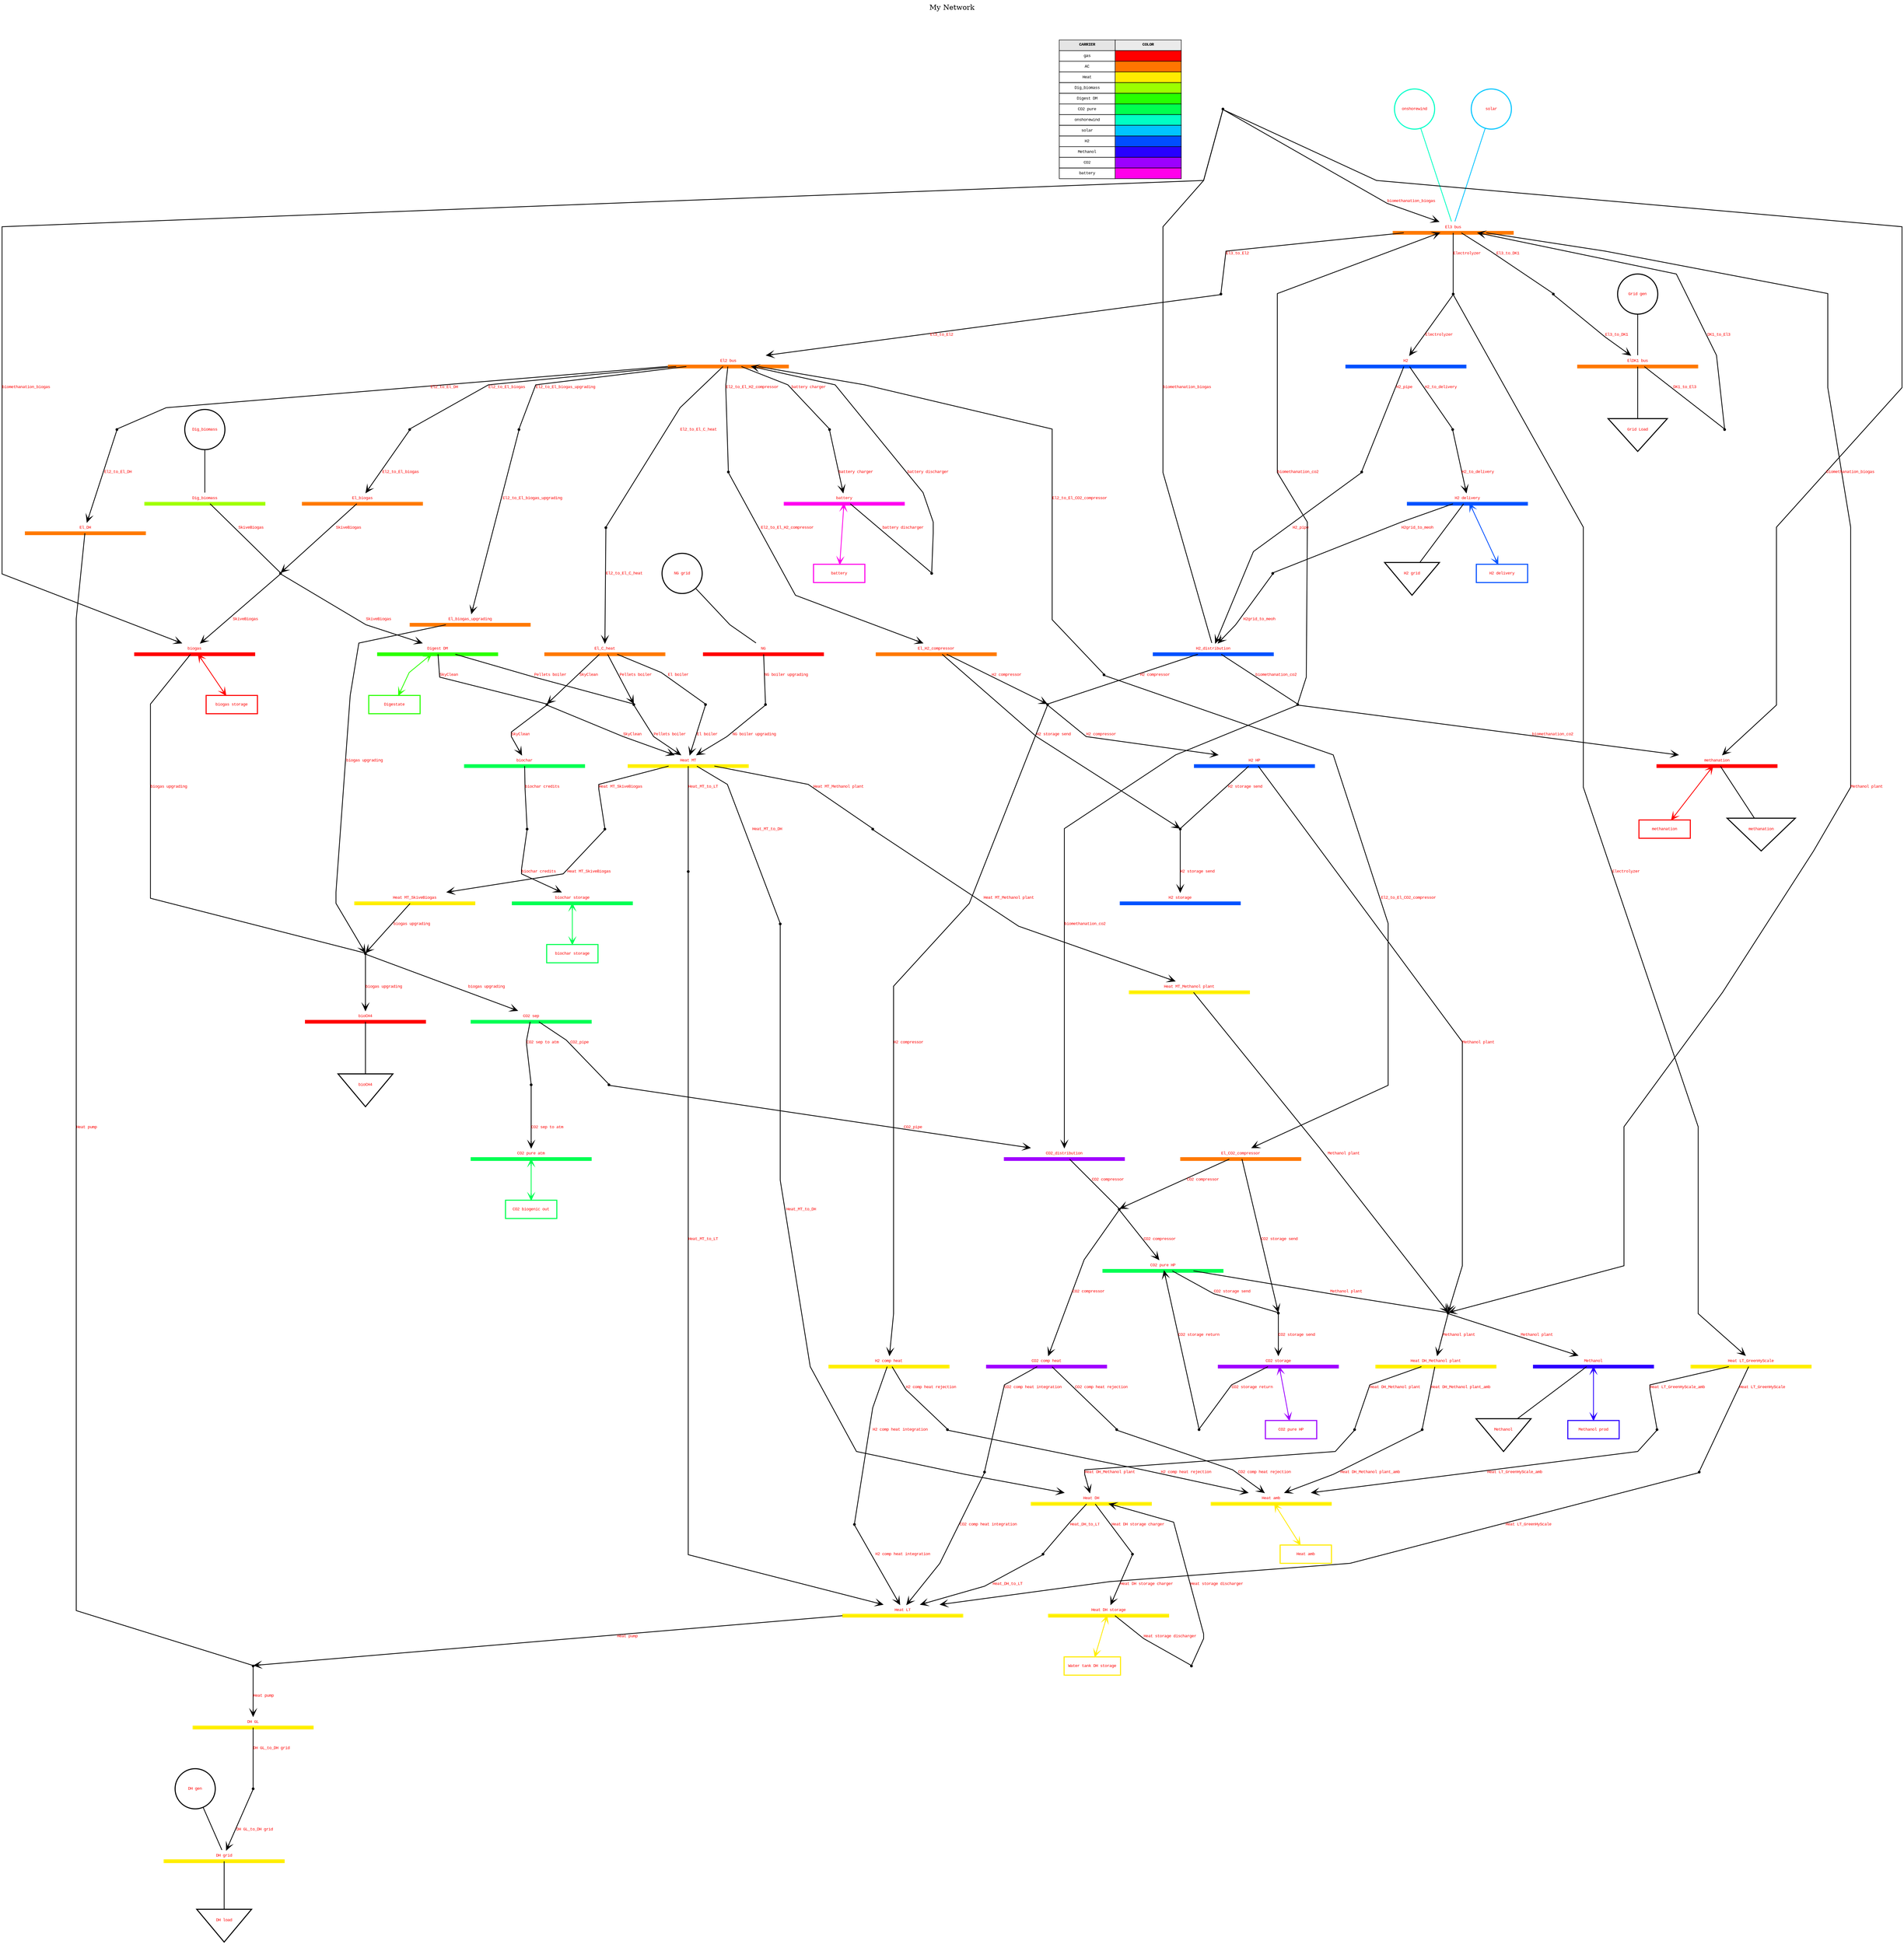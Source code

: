 //
// Generated by PyPSATopo version 1.1.0 (on the 2025/09/13 at 18:40:47) using the following parameters: 
//
//    file_input=None
//    focus=None
//    neighbourhood=0
//    bus_filter=None
//    generator_filter=None
//    load_filter=None
//    store_filter=None
//    storage_unit_filter=None
//    link_filter=None
//    line_filter=None
//    carrier_filter=None
//    negative_efficiency=False
//    broken_missing=False
//    carrier_color=True
//    context=False
//    file_output=outputs/single_analysis/SB_CH_RE_H2_meoh_Meth_6SN_DH_CO2c150_H2d272_MeOHd33_2019_bCh_El2DK1_0.1/networks/SB_CH_RE_H2_meoh_Meth_6SN_DH_CO2c150_H2d272_MeOHd33_2019_bCh_El2DK1_0.1_OPT_OPT.svg
//    file_format=svg
//    log=False
//    log_info=False
//    log_warning=False
//

digraph "My Network"
{
   // digraph layout
   bgcolor = "transparent"
   labelloc = "t"
   label = "My Network


           "
   tooltip = "Network: My Network
Buses: 42 (out of 42)
Generators: 6 (out of 6)
Loads: 6 (out of 6)
Stores: 11 (out of 11)
Storage units: 0 (out of 0)
Links: 49 (out of 49)
Lines: 0 (out of 0)
Snapshots: 8760"
   rankdir = "TB"
   ranksep = 1.00
   nodesep = 1.00
   splines = "polyline"
   node [fontname = "Courier New", fontsize = 8.00]
   edge [fontname = "Courier New", fontsize = 8.00]

   // carrier color table
   "Carrier Color Table" [shape = "none" label = <
      <table border = "0" cellborder = "1" cellspacing = "0" cellpadding = "5">
         <tr>
            <td width = "110" bgcolor = "grey90"><font color = "black"><b>CARRIER</b></font></td><td width = "130" bgcolor = "grey92"><font color = "black"><b>COLOR</b></font></td>
         </tr>
         <tr>
            <td width = "110">gas</td><td width = "130" bgcolor = "#ff0000"></td>
         </tr>
         <tr>
            <td width = "110">AC</td><td width = "130" bgcolor = "#ff7500"></td>
         </tr>
         <tr>
            <td width = "110">Heat</td><td width = "130" bgcolor = "#ffeb00"></td>
         </tr>
         <tr>
            <td width = "110">Dig_biomass</td><td width = "130" bgcolor = "#9cff00"></td>
         </tr>
         <tr>
            <td width = "110">Digest DM</td><td width = "130" bgcolor = "#27ff00"></td>
         </tr>
         <tr>
            <td width = "110">CO2 pure</td><td width = "130" bgcolor = "#00ff4e"></td>
         </tr>
         <tr>
            <td width = "110">onshorewind</td><td width = "130" bgcolor = "#00ffc4"></td>
         </tr>
         <tr>
            <td width = "110">solar</td><td width = "130" bgcolor = "#00c4ff"></td>
         </tr>
         <tr>
            <td width = "110">H2</td><td width = "130" bgcolor = "#004eff"></td>
         </tr>
         <tr>
            <td width = "110">Methanol</td><td width = "130" bgcolor = "#2700ff"></td>
         </tr>
         <tr>
            <td width = "110">CO2</td><td width = "130" bgcolor = "#9c00ff"></td>
         </tr>
         <tr>
            <td width = "110">battery</td><td width = "130" bgcolor = "#ff00eb"></td>
         </tr>
      </table>
   >];

   // buses (42)
   "NG (bus)" [label = <<font color = "red">NG</font>>, tooltip = "Bus: NG
Carrier: gas
Unit: MW
Generators: 1
Loads: 0
Stores: 0
Storage units: 0
Incoming links: 0
Outgoing links: 1
Lines: 0

Power time series: [0.00, 0.00, 0.00, 0.00, 0.00, ...] MW", shape = "underline", width = 3.30, height = 0.30, style = "setlinewidth(7.30)", color = "#ff0000"]
   "ElDK1 bus (bus)" [label = <<font color = "red">ElDK1 bus</font>>, tooltip = "Bus: ElDK1 bus
Carrier: AC
Unit: MW
Generators: 1
Loads: 1
Stores: 0
Storage units: 0
Incoming links: 1
Outgoing links: 1
Lines: 0

Power time series: [-0.00, 0.00, -0.00, -0.00, -0.00, ...] MW", shape = "underline", width = 3.30, height = 0.30, style = "setlinewidth(7.30)", color = "#ff7500"]
   "Heat amb (bus)" [label = <<font color = "red">Heat amb</font>>, tooltip = "Bus: Heat amb
Carrier: Heat
Unit: MW
Generators: 0
Loads: 0
Stores: 1
Storage units: 0
Incoming links: 4
Outgoing links: 0
Lines: 0

Power time series: [0.00, 0.00, 0.00, 0.00, 0.00, ...] MW", shape = "underline", width = 3.30, height = 0.30, style = "setlinewidth(7.30)", color = "#ffeb00"]
   "DH grid (bus)" [label = <<font color = "red">DH grid</font>>, tooltip = "Bus: DH grid
Carrier: Heat
Unit: MW
Generators: 1
Loads: 1
Stores: 0
Storage units: 0
Incoming links: 1
Outgoing links: 0
Lines: 0

Power time series: [-0.00, -0.00, -0.00, -0.00, 0.00, ...] MW", shape = "underline", width = 3.30, height = 0.30, style = "setlinewidth(7.30)", color = "#ffeb00"]
   "biogas (bus)" [label = <<font color = "red">biogas</font>>, tooltip = "Bus: biogas
Carrier: gas
Unit: MW
Generators: 0
Loads: 0
Stores: 1
Storage units: 0
Incoming links: 4
Outgoing links: 2
Lines: 0

Power time series: [0.00, 0.00, 0.00, 0.00, 0.00, ...] MW", shape = "underline", width = 3.30, height = 0.30, style = "setlinewidth(7.30)", color = "#ff0000"]
   "Dig_biomass (bus)" [label = <<font color = "red">Dig_biomass</font>>, tooltip = "Bus: Dig_biomass
Carrier: Dig_biomass
Unit: MW
Generators: 1
Loads: 0
Stores: 0
Storage units: 0
Incoming links: 1
Outgoing links: 2
Lines: 0

Power time series: [0.00, 0.00, 0.00, 0.00, 0.00, ...] MW", shape = "underline", width = 3.30, height = 0.30, style = "setlinewidth(7.30)", color = "#9cff00"]
   "Digest DM (bus)" [label = <<font color = "red">Digest DM</font>>, tooltip = "Bus: Digest DM
Carrier: Digest DM
Unit: t/h
Generators: 0
Loads: 0
Stores: 1
Storage units: 0
Incoming links: 3
Outgoing links: 3
Lines: 0

Power time series: [0.00, 0.00, 0.00, 0.00, 0.00, ...] t/h", shape = "underline", width = 3.30, height = 0.30, style = "setlinewidth(7.30)", color = "#27ff00"]
   "bioCH4 (bus)" [label = <<font color = "red">bioCH4</font>>, tooltip = "Bus: bioCH4
Carrier: gas
Unit: MW
Generators: 0
Loads: 1
Stores: 0
Storage units: 0
Incoming links: 1
Outgoing links: 0
Lines: 0

Power time series: [0.00, 0.00, 0.00, 0.00, 0.00, ...] MW", shape = "underline", width = 3.30, height = 0.30, style = "setlinewidth(7.30)", color = "#ff0000"]
   "El_biogas (bus)" [label = <<font color = "red">El_biogas</font>>, tooltip = "Bus: El_biogas
Carrier: AC
Unit: MW
Generators: 0
Loads: 0
Stores: 0
Storage units: 0
Incoming links: 1
Outgoing links: 1
Lines: 0

Power time series: [0.00, 0.00, 0.00, 0.00, 0.00, ...] MW", shape = "underline", width = 3.30, height = 0.30, style = "setlinewidth(7.30)", color = "#ff7500"]
   "El2 bus (bus)" [label = <<font color = "red">El2 bus</font>>, tooltip = "Bus: El2 bus
Carrier: AC
Unit: MW
Generators: 0
Loads: 0
Stores: 0
Storage units: 0
Incoming links: 2
Outgoing links: 7
Lines: 0

Power time series: [0.00, 0.00, 0.00, 0.00, 0.00, ...] MW", shape = "underline", width = 3.30, height = 0.30, style = "setlinewidth(7.30)", color = "#ff7500"]
   "Heat MT_SkiveBiogas (bus)" [label = <<font color = "red">Heat MT_SkiveBiogas</font>>, tooltip = "Bus: Heat MT_SkiveBiogas
Carrier: Heat
Unit: MW
Generators: 0
Loads: 0
Stores: 0
Storage units: 0
Incoming links: 1
Outgoing links: 1
Lines: 0

Power time series: [0.00, 0.00, 0.00, 0.00, 0.00, ...] MW", shape = "underline", width = 3.30, height = 0.30, style = "setlinewidth(7.30)", color = "#ffeb00"]
   "Heat MT (bus)" [label = <<font color = "red">Heat MT</font>>, tooltip = "Bus: Heat MT
Carrier: Heat
Unit: MW
Generators: 0
Loads: 0
Stores: 0
Storage units: 0
Incoming links: 4
Outgoing links: 4
Lines: 0

Power time series: [0.00, 0.00, 0.00, 0.00, 0.00, ...] MW", shape = "underline", width = 3.30, height = 0.30, style = "setlinewidth(7.30)", color = "#ffeb00"]
   "Heat LT (bus)" [label = <<font color = "red">Heat LT</font>>, tooltip = "Bus: Heat LT
Carrier: Heat
Unit: MW
Generators: 0
Loads: 0
Stores: 0
Storage units: 0
Incoming links: 5
Outgoing links: 1
Lines: 0

Power time series: [-0.00, -0.00, -0.00, 0.00, -0.00, ...] MW", shape = "underline", width = 3.30, height = 0.30, style = "setlinewidth(7.30)", color = "#ffeb00"]
   "CO2 sep (bus)" [label = <<font color = "red">CO2 sep</font>>, tooltip = "Bus: CO2 sep
Carrier: CO2 pure
Unit: t/h
Generators: 0
Loads: 0
Stores: 0
Storage units: 0
Incoming links: 1
Outgoing links: 2
Lines: 0

Power time series: [-0.00, -0.00, -0.00, -0.00, -0.00, ...] t/h", shape = "underline", width = 3.30, height = 0.30, style = "setlinewidth(7.30)", color = "#00ff4e"]
   "CO2 pure atm (bus)" [label = <<font color = "red">CO2 pure atm</font>>, tooltip = "Bus: CO2 pure atm
Carrier: CO2 pure
Unit: t/h
Generators: 0
Loads: 0
Stores: 1
Storage units: 0
Incoming links: 1
Outgoing links: 0
Lines: 0

Power time series: [0.00, 0.00, 0.00, 0.00, 0.00, ...] t/h", shape = "underline", width = 3.30, height = 0.30, style = "setlinewidth(7.30)", color = "#00ff4e"]
   "El_biogas_upgrading (bus)" [label = <<font color = "red">El_biogas_upgrading</font>>, tooltip = "Bus: El_biogas_upgrading
Carrier: AC
Unit: MW
Generators: 0
Loads: 0
Stores: 0
Storage units: 0
Incoming links: 1
Outgoing links: 1
Lines: 0

Power time series: [0.00, 0.00, 0.00, 0.00, 0.00, ...] MW", shape = "underline", width = 3.30, height = 0.30, style = "setlinewidth(7.30)", color = "#ff7500"]
   "El3 bus (bus)" [label = <<font color = "red">El3 bus</font>>, tooltip = "Bus: El3 bus
Carrier: AC
Unit: MW
Generators: 2
Loads: 0
Stores: 0
Storage units: 0
Incoming links: 3
Outgoing links: 5
Lines: 0

Power time series: [0.00, 0.00, 0.00, 0.00, 0.00, ...] MW", shape = "underline", width = 3.30, height = 0.30, style = "setlinewidth(7.30)", color = "#ff7500"]
   "H2 (bus)" [label = <<font color = "red">H2</font>>, tooltip = "Bus: H2
Carrier: H2
Unit: MW
Generators: 0
Loads: 0
Stores: 0
Storage units: 0
Incoming links: 1
Outgoing links: 2
Lines: 0

Power time series: [0.00, 0.00, 0.00, 0.00, 0.00, ...] MW", shape = "underline", width = 3.30, height = 0.30, style = "setlinewidth(7.30)", color = "#004eff"]
   "H2 delivery (bus)" [label = <<font color = "red">H2 delivery</font>>, tooltip = "Bus: H2 delivery
Carrier: H2
Unit: MW
Generators: 0
Loads: 1
Stores: 1
Storage units: 0
Incoming links: 1
Outgoing links: 1
Lines: 0

Power time series: [0.00, 0.00, 0.00, 0.00, 0.00, ...] MW", shape = "underline", width = 3.30, height = 0.30, style = "setlinewidth(7.30)", color = "#004eff"]
   "Heat LT_GreenHyScale (bus)" [label = <<font color = "red">Heat LT_GreenHyScale</font>>, tooltip = "Bus: Heat LT_GreenHyScale
Carrier: Heat
Unit: MW
Generators: 0
Loads: 0
Stores: 0
Storage units: 0
Incoming links: 1
Outgoing links: 2
Lines: 0

Power time series: [0.00, 0.00, 0.00, 0.00, 0.00, ...] MW", shape = "underline", width = 3.30, height = 0.30, style = "setlinewidth(7.30)", color = "#ffeb00"]
   "CO2 pure HP (bus)" [label = <<font color = "red">CO2 pure HP</font>>, tooltip = "Bus: CO2 pure HP
Carrier: CO2 pure
Unit: t/h
Generators: 0
Loads: 0
Stores: 0
Storage units: 0
Incoming links: 6
Outgoing links: 3
Lines: 0

Power time series: [0.00, 0.00, 0.00, 0.00, 0.00, ...] t/h", shape = "underline", width = 3.30, height = 0.30, style = "setlinewidth(7.30)", color = "#00ff4e"]
   "H2_distribution (bus)" [label = <<font color = "red">H2_distribution</font>>, tooltip = "Bus: H2_distribution
Carrier: H2
Unit: MW
Generators: 0
Loads: 0
Stores: 0
Storage units: 0
Incoming links: 3
Outgoing links: 8
Lines: 0

Power time series: [0.00, -0.00, 0.00, 0.00, 0.00, ...] MW", shape = "underline", width = 3.30, height = 0.30, style = "setlinewidth(7.30)", color = "#004eff"]
   "H2 HP (bus)" [label = <<font color = "red">H2 HP</font>>, tooltip = "Bus: H2 HP
Carrier: H2
Unit: MW
Generators: 0
Loads: 0
Stores: 0
Storage units: 0
Incoming links: 2
Outgoing links: 2
Lines: 0

Power time series: [0.00, 0.00, 0.00, 0.00, 0.00, ...] MW", shape = "underline", width = 3.30, height = 0.30, style = "setlinewidth(7.30)", color = "#004eff"]
   "Methanol (bus)" [label = <<font color = "red">Methanol</font>>, tooltip = "Bus: Methanol
Carrier: Methanol
Unit: MW
Generators: 0
Loads: 1
Stores: 1
Storage units: 0
Incoming links: 1
Outgoing links: 0
Lines: 0

Power time series: [0.00, 0.00, 0.00, 0.00, 0.00, ...] MW", shape = "underline", width = 3.30, height = 0.30, style = "setlinewidth(7.30)", color = "#2700ff"]
   "Heat MT_Methanol plant (bus)" [label = <<font color = "red">Heat MT_Methanol plant</font>>, tooltip = "Bus: Heat MT_Methanol plant
Carrier: Heat
Unit: MW
Generators: 0
Loads: 0
Stores: 0
Storage units: 0
Incoming links: 1
Outgoing links: 1
Lines: 0

Power time series: [0.00, 0.00, 0.00, 0.00, 0.00, ...] MW", shape = "underline", width = 3.30, height = 0.30, style = "setlinewidth(7.30)", color = "#ffeb00"]
   "Heat DH_Methanol plant (bus)" [label = <<font color = "red">Heat DH_Methanol plant</font>>, tooltip = "Bus: Heat DH_Methanol plant
Carrier: Heat
Unit: MW
Generators: 0
Loads: 0
Stores: 0
Storage units: 0
Incoming links: 1
Outgoing links: 2
Lines: 0

Power time series: [0.00, 0.00, 0.00, 0.00, 0.00, ...] MW", shape = "underline", width = 3.30, height = 0.30, style = "setlinewidth(7.30)", color = "#ffeb00"]
   "Heat DH (bus)" [label = <<font color = "red">Heat DH</font>>, tooltip = "Bus: Heat DH
Carrier: Heat
Unit: MW
Generators: 0
Loads: 0
Stores: 0
Storage units: 0
Incoming links: 3
Outgoing links: 2
Lines: 0

Power time series: [0.00, 0.00, 0.00, 0.00, 0.00, ...] MW", shape = "underline", width = 3.30, height = 0.30, style = "setlinewidth(7.30)", color = "#ffeb00"]
   "CO2_distribution (bus)" [label = <<font color = "red">CO2_distribution</font>>, tooltip = "Bus: CO2_distribution
Carrier: CO2
Unit: t/h
Generators: 0
Loads: 0
Stores: 0
Storage units: 0
Incoming links: 3
Outgoing links: 2
Lines: 0

Power time series: [0.00, 0.00, 0.00, 0.00, 0.00, ...] t/h", shape = "underline", width = 3.30, height = 0.30, style = "setlinewidth(7.30)", color = "#9c00ff"]
   "CO2 storage (bus)" [label = <<font color = "red">CO2 storage</font>>, tooltip = "Bus: CO2 storage
Carrier: CO2
Unit: t/h
Generators: 0
Loads: 0
Stores: 1
Storage units: 0
Incoming links: 1
Outgoing links: 1
Lines: 0

Power time series: [0.00, 0.00, 0.00, 0.00, 0.00, ...] t/h", shape = "underline", width = 3.30, height = 0.30, style = "setlinewidth(7.30)", color = "#9c00ff"]
   "CO2 comp heat (bus)" [label = <<font color = "red">CO2 comp heat</font>>, tooltip = "Bus: CO2 comp heat
Carrier: CO2
Unit: t/h
Generators: 0
Loads: 0
Stores: 0
Storage units: 0
Incoming links: 1
Outgoing links: 2
Lines: 0

Power time series: [-0.00, -0.00, -0.00, -0.00, -0.00, ...] t/h", shape = "underline", width = 3.30, height = 0.30, style = "setlinewidth(7.30)", color = "#9c00ff"]
   "El_CO2_compressor (bus)" [label = <<font color = "red">El_CO2_compressor</font>>, tooltip = "Bus: El_CO2_compressor
Carrier: AC
Unit: MW
Generators: 0
Loads: 0
Stores: 0
Storage units: 0
Incoming links: 1
Outgoing links: 2
Lines: 0

Power time series: [-0.00, -0.00, 0.00, 0.00, -0.00, ...] MW", shape = "underline", width = 3.30, height = 0.30, style = "setlinewidth(7.30)", color = "#ff7500"]
   "H2 comp heat (bus)" [label = <<font color = "red">H2 comp heat</font>>, tooltip = "Bus: H2 comp heat
Carrier: Heat
Unit: MW
Generators: 0
Loads: 0
Stores: 0
Storage units: 0
Incoming links: 1
Outgoing links: 2
Lines: 0

Power time series: [0.00, 0.00, 0.00, 0.00, 0.00, ...] MW", shape = "underline", width = 3.30, height = 0.30, style = "setlinewidth(7.30)", color = "#ffeb00"]
   "H2 storage (bus)" [label = <<font color = "red">H2 storage</font>>, tooltip = "Bus: H2 storage
Carrier: H2
Unit: MW
Generators: 0
Loads: 0
Stores: 0
Storage units: 0
Incoming links: 1
Outgoing links: 0
Lines: 0

Power time series: [0.00, 0.00, 0.00, 0.00, 0.00, ...] MW", shape = "underline", width = 3.30, height = 0.30, style = "setlinewidth(7.30)", color = "#004eff"]
   "El_H2_compressor (bus)" [label = <<font color = "red">El_H2_compressor</font>>, tooltip = "Bus: El_H2_compressor
Carrier: AC
Unit: MW
Generators: 0
Loads: 0
Stores: 0
Storage units: 0
Incoming links: 1
Outgoing links: 2
Lines: 0

Power time series: [-0.00, -0.00, -0.00, -0.00, -0.00, ...] MW", shape = "underline", width = 3.30, height = 0.30, style = "setlinewidth(7.30)", color = "#ff7500"]
   "biochar storage (bus)" [label = <<font color = "red">biochar storage</font>>, tooltip = "Bus: biochar storage
Carrier: CO2 pure
Unit: t/h
Generators: 0
Loads: 0
Stores: 1
Storage units: 0
Incoming links: 1
Outgoing links: 0
Lines: 0

Power time series: [0.00, 0.00, 0.00, 0.00, 0.00, ...] t/h", shape = "underline", width = 3.30, height = 0.30, style = "setlinewidth(7.30)", color = "#00ff4e"]
   "biochar (bus)" [label = <<font color = "red">biochar</font>>, tooltip = "Bus: biochar
Carrier: CO2 pure
Unit: t/h
Generators: 0
Loads: 0
Stores: 0
Storage units: 0
Incoming links: 1
Outgoing links: 1
Lines: 0

Power time series: [0.00, 0.00, 0.00, 0.00, 0.00, ...] t/h", shape = "underline", width = 3.30, height = 0.30, style = "setlinewidth(7.30)", color = "#00ff4e"]
   "El_C_heat (bus)" [label = <<font color = "red">El_C_heat</font>>, tooltip = "Bus: El_C_heat
Carrier: AC
Unit: MW
Generators: 0
Loads: 0
Stores: 0
Storage units: 0
Incoming links: 1
Outgoing links: 3
Lines: 0

Power time series: [0.00, 0.00, 0.00, 0.00, 0.00, ...] MW", shape = "underline", width = 3.30, height = 0.30, style = "setlinewidth(7.30)", color = "#ff7500"]
   "battery (bus)" [label = <<font color = "red">battery</font>>, tooltip = "Bus: battery
Carrier: battery
Unit: MW
Generators: 0
Loads: 0
Stores: 1
Storage units: 0
Incoming links: 1
Outgoing links: 1
Lines: 0

Power time series: [0.00, 0.00, 0.00, 0.00, 0.00, ...] MW", shape = "underline", width = 3.30, height = 0.30, style = "setlinewidth(7.30)", color = "#ff00eb"]
   "Heat DH storage (bus)" [label = <<font color = "red">Heat DH storage</font>>, tooltip = "Bus: Heat DH storage
Carrier: Heat
Unit: MW
Generators: 0
Loads: 0
Stores: 1
Storage units: 0
Incoming links: 1
Outgoing links: 1
Lines: 0

Power time series: [0.00, 0.00, 0.00, 0.00, 0.00, ...] MW", shape = "underline", width = 3.30, height = 0.30, style = "setlinewidth(7.30)", color = "#ffeb00"]
   "DH GL (bus)" [label = <<font color = "red">DH GL</font>>, tooltip = "Bus: DH GL
Carrier: Heat
Unit: MW
Generators: 0
Loads: 0
Stores: 0
Storage units: 0
Incoming links: 1
Outgoing links: 1
Lines: 0

Power time series: [0.00, 0.00, 0.00, 0.00, -0.00, ...] MW", shape = "underline", width = 3.30, height = 0.30, style = "setlinewidth(7.30)", color = "#ffeb00"]
   "El_DH (bus)" [label = <<font color = "red">El_DH</font>>, tooltip = "Bus: El_DH
Carrier: AC
Unit: MW
Generators: 0
Loads: 0
Stores: 0
Storage units: 0
Incoming links: 2
Outgoing links: 1
Lines: 0

Power time series: [0.00, 0.00, 0.00, 0.00, 0.00, ...] MW", shape = "underline", width = 3.30, height = 0.30, style = "setlinewidth(7.30)", color = "#ff7500"]
   "methanation (bus)" [label = <<font color = "red">methanation</font>>, tooltip = "Bus: methanation
Carrier: gas
Unit: MW
Generators: 0
Loads: 1
Stores: 1
Storage units: 0
Incoming links: 2
Outgoing links: 0
Lines: 0

Power time series: [0.00, 0.00, 0.00, 0.00, 0.00, ...] MW", shape = "underline", width = 3.30, height = 0.30, style = "setlinewidth(7.30)", color = "#ff0000"]

   // generators (6)
   "NG grid (generator)" [label = <<font color = "red">NG grid</font>>, tooltip = "Generator: NG grid
Bus: NG
Carrier: 
Extendable nominal power: True
Nominal power: 0.00 MW
Power set: 0.00 MW
Efficiency: 1.00
Capital cost: 0.00 currency/MW
Marginal cost: 0.00 currency/MWh

Optimised nominal power: 1.85 MW
Power time series: [0.00, 0.00, 0.00, 0.00, 0.00, ...] MW", shape = "circle", width = 1.10, style = "setlinewidth(2.00)", color = "black"]   "NG grid (generator)" -> "NG (bus)" [style = "setlinewidth(1.50)", color = "black", arrowhead = "none"]
   "Grid gen (generator)" [label = <<font color = "red">Grid gen</font>>, tooltip = "Generator: Grid gen
Bus: ElDK1 bus
Carrier: 
Extendable nominal power: True
Nominal power: 0.00 MW
Power set: 0.00 MW
Efficiency: 1.00
Capital cost: 0.00 currency/MW
Marginal cost: 0.00 currency/MWh

Optimised nominal power: 8.30 MW
Power time series: [0.00, 0.00, 3.98, 3.87, 3.83, ...] MW", shape = "circle", width = 1.10, style = "setlinewidth(2.00)", color = "black"]   "Grid gen (generator)" -> "ElDK1 bus (bus)" [style = "setlinewidth(1.50)", color = "black", arrowhead = "none"]
   "DH gen (generator)" [label = <<font color = "red">DH gen</font>>, tooltip = "Generator: DH gen
Bus: DH grid
Carrier: 
Extendable nominal power: True
Nominal power: 0.00 MW
Power set: 0.00 MW
Efficiency: 1.00
Capital cost: 0.00 currency/MW
Marginal cost: 0.00 currency/MWh

Optimised nominal power: 47.33 MW
Power time series: [0.00, 0.00, 0.00, 0.00, 0.00, ...] MW", shape = "circle", width = 1.10, style = "setlinewidth(2.00)", color = "black"]   "DH gen (generator)" -> "DH grid (bus)" [style = "setlinewidth(1.50)", color = "black", arrowhead = "none"]
   "Dig_biomass (generator)" [label = <<font color = "red">Dig_biomass</font>>, tooltip = "Generator: Dig_biomass
Bus: Dig_biomass
Carrier: 
Extendable nominal power: True
Nominal power: 0.00 MW
Power set: 0.00 MW
Efficiency: 1.00
Capital cost: 0.00 currency/MW
Marginal cost: 0.00 currency/MWh

Optimised nominal power: 57.08 MW
Power time series: [57.08, 57.08, 57.08, 57.08, 57.08, ...] MW", shape = "circle", width = 1.10, style = "setlinewidth(2.00)", color = "black"]   "Dig_biomass (generator)" -> "Dig_biomass (bus)" [style = "setlinewidth(1.50)", color = "black", arrowhead = "none"]
   "onshorewind (generator)" [label = <<font color = "red">onshorewind</font>>, tooltip = "Generator: onshorewind
Bus: El3 bus
Carrier: onshorewind
Extendable nominal power: True
Nominal power: 0.00 MW
Power set: 0.00 MW
Efficiency: 1.00
Capital cost: 101644.12 currency/MW
Marginal cost: 1.43 currency/MWh

Optimised nominal power: 236.82 MW
Power time series: [80.15, 80.02, 75.90, 81.03, 78.42, ...] MW", shape = "circle", width = 1.10, style = "setlinewidth(2.00)", color = "#00ffc4"]   "onshorewind (generator)" -> "El3 bus (bus)" [style = "setlinewidth(1.50)", color = "#00ffc4", arrowhead = "none"]
   "solar (generator)" [label = <<font color = "red">solar</font>>, tooltip = "Generator: solar
Bus: El3 bus
Carrier: solar
Extendable nominal power: True
Nominal power: 0.00 MW
Power set: 0.00 MW
Efficiency: 1.00
Capital cost: 51346.83 currency/MW
Marginal cost: 0.01 currency/MWh

Optimised nominal power: 54.63 MW
Power time series: [0.00, 0.00, 0.00, 0.00, 0.00, ...] MW", shape = "circle", width = 1.10, style = "setlinewidth(2.00)", color = "#00c4ff"]   "solar (generator)" -> "El3 bus (bus)" [style = "setlinewidth(1.50)", color = "#00c4ff", arrowhead = "none"]

   // loads (6)
   "Grid Load (load)" [label = <<font color = "red">Grid Load</font>>, tooltip = "Load: Grid Load
Bus: ElDK1 bus
Carrier: 
Power set: [4.25, 4.12, 3.98, 3.87, 3.83, ...] MW", shape = "invtriangle", width = 1.50, height = 1.20, style = "setlinewidth(2.00)", color = "black"]   "ElDK1 bus (bus)" -> "Grid Load (load)" [style = "setlinewidth(1.50)", color = "black", arrowhead = "none"]
   "DH load (load)" [label = <<font color = "red">DH load</font>>, tooltip = "Load: DH load
Bus: DH grid
Carrier: 
Power set: [25.01, 25.01, 25.01, 26.26, 27.16, ...] MW", shape = "invtriangle", width = 1.50, height = 1.20, style = "setlinewidth(2.00)", color = "black"]   "DH grid (bus)" -> "DH load (load)" [style = "setlinewidth(1.50)", color = "black", arrowhead = "none"]
   "bioCH4 (load)" [label = <<font color = "red">bioCH4</font>>, tooltip = "Load: bioCH4
Bus: bioCH4
Carrier: 
Power set: [21.80, 21.80, 21.80, 21.80, 21.80, ...] MW", shape = "invtriangle", width = 1.50, height = 1.20, style = "setlinewidth(2.00)", color = "black"]   "bioCH4 (bus)" -> "bioCH4 (load)" [style = "setlinewidth(1.50)", color = "black", arrowhead = "none"]
   "H2 grid (load)" [label = <<font color = "red">H2 grid</font>>, tooltip = "Load: H2 grid
Bus: H2 delivery
Carrier: 
Power set: [0.00, 0.00, 0.00, 0.00, 0.00, ...] MW", shape = "invtriangle", width = 1.50, height = 1.20, style = "setlinewidth(2.00)", color = "black"]   "H2 delivery (bus)" -> "H2 grid (load)" [style = "setlinewidth(1.50)", color = "black", arrowhead = "none"]
   "Methanol (load)" [label = <<font color = "red">Methanol</font>>, tooltip = "Load: Methanol
Bus: Methanol
Carrier: 
Power set: [0.00, 0.00, 0.00, 0.00, 0.00, ...] MW", shape = "invtriangle", width = 1.50, height = 1.20, style = "setlinewidth(2.00)", color = "black"]   "Methanol (bus)" -> "Methanol (load)" [style = "setlinewidth(1.50)", color = "black", arrowhead = "none"]
   "methanation (load)" [label = <<font color = "red">methanation</font>>, tooltip = "Load: methanation
Bus: methanation
Carrier: 
Power set: [0.00, 0.00, 0.00, 0.00, 0.00, ...] MW", shape = "invtriangle", width = 1.50, height = 1.20, style = "setlinewidth(2.00)", color = "black"]   "methanation (bus)" -> "methanation (load)" [style = "setlinewidth(1.50)", color = "black", arrowhead = "none"]

   // stores (11)
   "Heat amb (store)" [label = <<font color = "red">Heat amb</font>>, tooltip = "Store: Heat amb
Bus: Heat amb
Carrier: Heat
Extendable nominal energy: True
Nominal energy: 0.00 MWh
Power set: 0.00 MW
Cyclic energy: False
Capital cost: 0.00 currency/MW
Marginal cost: 0.00 currency/MWh

Optimised nominal energy: 4133.16 MWh
Energy time series: [0.00, 0.00, 0.00, 0.00, 0.00, ...] MWh
Power time series: [0.00, 0.00, 0.00, 0.00, 0.00, ...] MW", shape = "box", width = 1.40, style = "setlinewidth(2.00)", color = "#ffeb00"]   "Heat amb (bus)" -> "Heat amb (store)" [style = "setlinewidth(1.50)", color = "#ffeb00", arrowhead = "vee", arrowtail = "vee", arrowsize = 1.20, dir = "both"]
   "biogas storage (store)" [label = <<font color = "red">biogas storage</font>>, tooltip = "Store: biogas storage
Bus: biogas
Carrier: gas
Extendable nominal energy: True
Nominal energy: 0.00 MWh
Power set: 0.00 MW
Cyclic energy: True
Capital cost: 0.00 currency/MW
Marginal cost: 0.00 currency/MWh

Optimised nominal energy: 200.00 MWh
Energy time series: [98.08, 103.53, 108.98, 114.43, 119.88, ...] MWh
Power time series: [-5.45, -5.45, -5.45, -5.45, -5.45, ...] MW", shape = "box", width = 1.40, style = "setlinewidth(2.00)", color = "#ff0000"]   "biogas (bus)" -> "biogas storage (store)" [style = "setlinewidth(1.50)", color = "#ff0000", arrowhead = "vee", arrowtail = "vee", arrowsize = 1.20, dir = "both"]
   "Digestate (store)" [label = <<font color = "red">Digestate</font>>, tooltip = "Store: Digestate
Bus: Digest DM
Carrier: Digest DM
Extendable nominal energy: True
Nominal energy: 0.00 t/hh
Power set: 0.00 t/h
Cyclic energy: False
Capital cost: 0.00 currency/t/h
Marginal cost: 0.00 currency/t/hh

Optimised nominal energy: 6614.61 t/hh
Energy time series: [0.60, 1.20, 1.80, 2.39, 2.99, ...] t/hh
Power time series: [-0.60, -0.60, -0.60, -0.60, -0.60, ...] t/h", shape = "box", width = 1.40, style = "setlinewidth(2.00)", color = "#27ff00"]   "Digest DM (bus)" -> "Digestate (store)" [style = "setlinewidth(1.50)", color = "#27ff00", arrowhead = "vee", arrowtail = "vee", arrowsize = 1.20, dir = "both"]
   "CO2 biogenic out (store)" [label = <<font color = "red">CO2 biogenic out</font>>, tooltip = "Store: CO2 biogenic out
Bus: CO2 pure atm
Carrier: CO2 pure
Extendable nominal energy: True
Nominal energy: 0.00 t/hh
Power set: 0.00 t/h
Cyclic energy: False
Capital cost: 0.00 currency/t/h
Marginal cost: 0.00 currency/t/hh

Optimised nominal energy: 11248.89 t/hh
Energy time series: [0.39, 0.79, 1.18, 1.57, 1.97, ...] t/hh
Power time series: [-0.39, -0.39, -0.39, -0.39, -0.39, ...] t/h", shape = "box", width = 1.40, style = "setlinewidth(2.00)", color = "#00ff4e"]   "CO2 pure atm (bus)" -> "CO2 biogenic out (store)" [style = "setlinewidth(1.50)", color = "#00ff4e", arrowhead = "vee", arrowtail = "vee", arrowsize = 1.20, dir = "both"]
   "H2 delivery (store)" [label = <<font color = "red">H2 delivery</font>>, tooltip = "Store: H2 delivery
Bus: H2 delivery
Carrier: H2
Extendable nominal energy: True
Nominal energy: 0.00 MWh
Power set: 0.00 MW
Cyclic energy: True
Capital cost: 0.00 currency/MW
Marginal cost: 0.00 currency/MWh

Optimised nominal energy: 271960.85 MWh
Energy time series: [39.15, 78.31, 117.46, 156.61, 195.77, ...] MWh
Power time series: [-39.15, -39.15, -39.15, -39.15, -39.15, ...] MW", shape = "box", width = 1.40, style = "setlinewidth(2.00)", color = "#004eff"]   "H2 delivery (bus)" -> "H2 delivery (store)" [style = "setlinewidth(1.50)", color = "#004eff", arrowhead = "vee", arrowtail = "vee", arrowsize = 1.20, dir = "both"]
   "Methanol prod (store)" [label = <<font color = "red">Methanol prod</font>>, tooltip = "Store: Methanol prod
Bus: Methanol
Carrier: Methanol
Extendable nominal energy: True
Nominal energy: 0.00 MWh
Power set: 0.00 MW
Cyclic energy: True
Capital cost: 0.00 currency/MW
Marginal cost: 0.00 currency/MWh

Optimised nominal energy: 33373.13 MWh
Energy time series: [39.23, 43.15, 47.07, 51.00, 54.92, ...] MWh
Power time series: [-3.92, -3.92, -3.92, -3.92, -3.92, ...] MW", shape = "box", width = 1.40, style = "setlinewidth(2.00)", color = "#2700ff"]   "Methanol (bus)" -> "Methanol prod (store)" [style = "setlinewidth(1.50)", color = "#2700ff", arrowhead = "vee", arrowtail = "vee", arrowsize = 1.20, dir = "both"]
   "CO2 pure HP (store)" [label = <<font color = "red">CO2 pure HP</font>>, tooltip = "Store: CO2 pure HP
Bus: CO2 storage
Carrier: CO2
Extendable nominal energy: True
Nominal energy: 0.00 t/hh
Power set: 0.00 t/h
Cyclic energy: True
Capital cost: 0.00 currency/t/h
Marginal cost: 0.00 currency/t/hh

Optimised nominal energy: 500.25 t/hh
Energy time series: [184.83, 185.59, 186.34, 187.10, 187.85, ...] t/hh
Power time series: [-0.75, -0.75, -0.75, -0.75, -0.75, ...] t/h", shape = "box", width = 1.40, style = "setlinewidth(2.00)", color = "#9c00ff"]   "CO2 storage (bus)" -> "CO2 pure HP (store)" [style = "setlinewidth(1.50)", color = "#9c00ff", arrowhead = "vee", arrowtail = "vee", arrowsize = 1.20, dir = "both"]
   "biochar storage (store)" [label = <<font color = "red">biochar storage</font>>, tooltip = "Store: biochar storage
Bus: biochar storage
Carrier: CO2 pure
Extendable nominal energy: True
Nominal energy: 0.00 t/hh
Power set: 0.00 t/h
Cyclic energy: False
Capital cost: 0.00 currency/t/h
Marginal cost: 0.00 currency/t/hh

Optimised nominal energy: 12844.07 t/hh
Energy time series: [1.47, 2.93, 4.40, 5.86, 7.33, ...] t/hh
Power time series: [-1.47, -1.47, -1.47, -1.47, -1.47, ...] t/h", shape = "box", width = 1.40, style = "setlinewidth(2.00)", color = "#00ff4e"]   "biochar storage (bus)" -> "biochar storage (store)" [style = "setlinewidth(1.50)", color = "#00ff4e", arrowhead = "vee", arrowtail = "vee", arrowsize = 1.20, dir = "both"]
   "battery (store)" [label = <<font color = "red">battery</font>>, tooltip = "Store: battery
Bus: battery
Carrier: battery
Extendable nominal energy: True
Nominal energy: 0.00 MWh
Power set: 0.00 MW
Cyclic energy: True
Capital cost: 12894.53 currency/MW
Marginal cost: 0.00 currency/MWh

Optimised nominal energy: 34.29 MWh
Energy time series: [19.60, 19.60, 19.60, 22.97, 22.97, ...] MWh
Power time series: [0.00, 0.00, 0.00, -3.37, 0.00, ...] MW", shape = "box", width = 1.40, style = "setlinewidth(2.00)", color = "#ff00eb"]   "battery (bus)" -> "battery (store)" [style = "setlinewidth(1.50)", color = "#ff00eb", arrowhead = "vee", arrowtail = "vee", arrowsize = 1.20, dir = "both"]
   "Water tank DH storage (store)" [label = <<font color = "red">Water tank DH storage</font>>, tooltip = "Store: Water tank DH storage
Bus: Heat DH storage
Carrier: Heat
Extendable nominal energy: True
Nominal energy: 0.00 MWh
Power set: 0.00 MW
Cyclic energy: True
Capital cost: 244.44 currency/MW
Marginal cost: 0.00 currency/MWh

Optimised nominal energy: 54.88 MWh
Energy time series: [45.02, 45.94, 46.85, 48.12, 49.39, ...] MWh
Power time series: [-0.92, -0.92, -0.92, -1.27, -1.27, ...] MW", shape = "box", width = 1.40, style = "setlinewidth(2.00)", color = "#ffeb00"]   "Heat DH storage (bus)" -> "Water tank DH storage (store)" [style = "setlinewidth(1.50)", color = "#ffeb00", arrowhead = "vee", arrowtail = "vee", arrowsize = 1.20, dir = "both"]
   "methanation (store)" [label = <<font color = "red">methanation</font>>, tooltip = "Store: methanation
Bus: methanation
Carrier: gas
Extendable nominal energy: True
Nominal energy: 0.00 MWh
Power set: 0.00 MW
Cyclic energy: True
Capital cost: 0.00 currency/MW
Marginal cost: 0.00 currency/MWh

Optimised nominal energy: 6651.40 MWh
Energy time series: [0.00, 0.00, 0.00, 0.00, 0.00, ...] MWh
Power time series: [0.00, 0.00, 0.00, 0.00, 0.00, ...] MW", shape = "box", width = 1.40, style = "setlinewidth(2.00)", color = "#ff0000"]   "methanation (bus)" -> "methanation (store)" [style = "setlinewidth(1.50)", color = "#ff0000", arrowhead = "vee", arrowtail = "vee", arrowsize = 1.20, dir = "both"]

   // storage units (0)

   // links (0)

   // multi-link trunks (49)
   "NG boiler upgrading (multi-link)" [label = <<font color = "red">NG boiler upgrading</font>>, tooltip = "Multi-link: NG boiler upgrading
From: NG (bus0)
To: Heat MT (bus1)
Carrier: gas
Extendable nominal energy: False
Nominal power: 3.02 MW
Capital cost: 0.00 currency/MW
Marginal cost: [52.30, 52.30, 52.30, 52.30, 52.30, ...] currency/MWh

Optimised nominal power: 3.02 MW
Power time series (p0): [0.00, 0.00, 0.00, 0.00, 0.00, ...] MW", shape = "point", width = 0.06, color = "black"]
   "NG (bus)" -> "NG boiler upgrading (multi-link)" [label = <<font color = "red">NG boiler upgrading</font>>, tooltip = "Multi-link: NG boiler upgrading
From: NG (bus0)
To: Heat MT (bus1)
Carrier: gas
Extendable nominal power: False
Nominal power: 3.02 MW
Capital cost: 0.00 currency/MW
Marginal cost: [52.30, 52.30, 52.30, 52.30, 52.30, ...] currency/MWh

Optimised nominal power: 3.02 MW
Power time series (p0): [0.00, 0.00, 0.00, 0.00, 0.00, ...] MW", style = "setlinewidth(1.50)", color = "black", arrowhead = "none"]
   "DK1_to_El3 (multi-link)" [label = <<font color = "red">DK1_to_El3</font>>, tooltip = "Multi-link: DK1_to_El3
From: ElDK1 bus (bus0)
To: El3 bus (bus1)
Carrier: AC
Extendable nominal energy: True
Nominal power: 0.00 MW
Capital cost: 0.00 currency/MW
Marginal cost: [163.69, 143.56, 129.91, 123.47, 125.94, ...] currency/MWh

Optimised nominal power: 4.04 MW
Power time series (p0): [0.00, 0.00, 0.00, 0.00, 0.00, ...] MW", shape = "point", width = 0.06, color = "black"]
   "ElDK1 bus (bus)" -> "DK1_to_El3 (multi-link)" [label = <<font color = "red">DK1_to_El3</font>>, tooltip = "Multi-link: DK1_to_El3
From: ElDK1 bus (bus0)
To: El3 bus (bus1)
Carrier: AC
Extendable nominal power: True
Nominal power: 0.00 MW
Capital cost: 0.00 currency/MW
Marginal cost: [163.69, 143.56, 129.91, 123.47, 125.94, ...] currency/MWh

Optimised nominal power: 4.04 MW
Power time series (p0): [0.00, 0.00, 0.00, 0.00, 0.00, ...] MW", style = "setlinewidth(1.50)", color = "black", arrowhead = "none"]
   "biogas upgrading (multi-link)" [label = <<font color = "red">biogas upgrading</font>>, tooltip = "Multi-link: biogas upgrading
From: biogas (bus0)
To: bioCH4 (bus1)
To: CO2 sep (bus2)
To: Heat MT_SkiveBiogas (bus3)
To: El_biogas_upgrading (bus4)
Carrier: gas
Extendable nominal energy: False
Nominal power: 27.25 MW
Capital cost: 0.00 currency/MW
Marginal cost: 3.67 currency/MWh

Optimised nominal power: 27.25 MW
Power time series (p0): [21.80, 21.80, 21.80, 21.80, 21.80, ...] MW", shape = "point", width = 0.06, color = "black"]
   "biogas (bus)" -> "biogas upgrading (multi-link)" [label = <<font color = "red">biogas upgrading</font>>, tooltip = "Multi-link: biogas upgrading
From: biogas (bus0)
To: bioCH4 (bus1)
To: CO2 sep (bus2)
To: Heat MT_SkiveBiogas (bus3)
To: El_biogas_upgrading (bus4)
Carrier: gas
Extendable nominal power: False
Nominal power: 27.25 MW
Capital cost: 0.00 currency/MW
Marginal cost: 3.67 currency/MWh

Optimised nominal power: 27.25 MW
Power time series (p0): [21.80, 21.80, 21.80, 21.80, 21.80, ...] MW", style = "setlinewidth(1.50)", color = "black", arrowhead = "none"]
   "SkiveBiogas (multi-link)" [label = <<font color = "red">SkiveBiogas</font>>, tooltip = "Multi-link: SkiveBiogas
From: Dig_biomass (bus0)
To: biogas (bus1)
To: bus #10 (bus2)
To: El_biogas (bus3)
Carrier: Dig_biomass
Extendable nominal energy: False
Nominal power: 57.08 MW
Capital cost: 0.00 currency/MW
Marginal cost: [-4.28, -4.09, -3.96, -3.90, -3.92, ...] currency/MWh

Optimised nominal power: 57.08 MW
Power time series (p0): [57.08, 57.08, 57.08, 57.08, 57.08, ...] MW", shape = "point", width = 0.06, color = "black"]
   "Dig_biomass (bus)" -> "SkiveBiogas (multi-link)" [label = <<font color = "red">SkiveBiogas</font>>, tooltip = "Multi-link: SkiveBiogas
From: Dig_biomass (bus0)
To: biogas (bus1)
To: bus #10 (bus2)
To: El_biogas (bus3)
Carrier: Dig_biomass
Extendable nominal power: False
Nominal power: 57.08 MW
Capital cost: 0.00 currency/MW
Marginal cost: [-4.28, -4.09, -3.96, -3.90, -3.92, ...] currency/MWh

Optimised nominal power: 57.08 MW
Power time series (p0): [57.08, 57.08, 57.08, 57.08, 57.08, ...] MW", style = "setlinewidth(1.50)", color = "black", arrowhead = "none"]
   "SkyClean (multi-link)" [label = <<font color = "red">SkyClean</font>>, tooltip = "Multi-link: SkyClean
From: Digest DM (bus0)
To: Heat MT (bus1)
To: El_C_heat (bus2)
To: biochar (bus3)
Carrier: Digest DM
Extendable nominal energy: True
Nominal power: 0.00 MW
Capital cost: 1072546.84 currency/MW
Marginal cost: 2.95 currency/MWh

Optimised nominal power: 1.65 MW
Power time series (p0): [1.65, 1.65, 1.65, 1.65, 1.65, ...] MW", shape = "point", width = 0.06, color = "black"]
   "Digest DM (bus)" -> "SkyClean (multi-link)" [label = <<font color = "red">SkyClean</font>>, tooltip = "Multi-link: SkyClean
From: Digest DM (bus0)
To: Heat MT (bus1)
To: El_C_heat (bus2)
To: biochar (bus3)
Carrier: Digest DM
Extendable nominal power: True
Nominal power: 0.00 MW
Capital cost: 1072546.84 currency/MW
Marginal cost: 2.95 currency/MWh

Optimised nominal power: 1.65 MW
Power time series (p0): [1.65, 1.65, 1.65, 1.65, 1.65, ...] MW", style = "setlinewidth(1.50)", color = "black", arrowhead = "none"]
   "Pellets boiler (multi-link)" [label = <<font color = "red">Pellets boiler</font>>, tooltip = "Multi-link: Pellets boiler
From: Digest DM (bus0)
To: Heat MT (bus1)
To: El_C_heat (bus2)
Carrier: Digest DM
Extendable nominal energy: True
Nominal power: 0.00 MW
Capital cost: 126296.74 currency/MW
Marginal cost: 2.95 currency/MWh

Optimised nominal power: 1.43 MW
Power time series (p0): [1.43, 1.43, 1.43, 1.43, 1.43, ...] MW", shape = "point", width = 0.06, color = "black"]
   "Digest DM (bus)" -> "Pellets boiler (multi-link)" [label = <<font color = "red">Pellets boiler</font>>, tooltip = "Multi-link: Pellets boiler
From: Digest DM (bus0)
To: Heat MT (bus1)
To: El_C_heat (bus2)
Carrier: Digest DM
Extendable nominal power: True
Nominal power: 0.00 MW
Capital cost: 126296.74 currency/MW
Marginal cost: 2.95 currency/MWh

Optimised nominal power: 1.43 MW
Power time series (p0): [1.43, 1.43, 1.43, 1.43, 1.43, ...] MW", style = "setlinewidth(1.50)", color = "black", arrowhead = "none"]
   "El2_to_El_biogas (multi-link)" [label = <<font color = "red">El2_to_El_biogas</font>>, tooltip = "Multi-link: El2_to_El_biogas
From: El2 bus (bus0)
To: El_biogas (bus1)
Carrier: AC
Extendable nominal energy: True
Nominal power: 0.00 MW
Capital cost: 0.00 currency/MW
Marginal cost: 0.00 currency/MWh

Optimised nominal power: 0.55 MW
Power time series (p0): [0.55, 0.55, 0.55, 0.55, 0.55, ...] MW", shape = "point", width = 0.06, color = "black"]
   "El2 bus (bus)" -> "El2_to_El_biogas (multi-link)" [label = <<font color = "red">El2_to_El_biogas</font>>, tooltip = "Multi-link: El2_to_El_biogas
From: El2 bus (bus0)
To: El_biogas (bus1)
Carrier: AC
Extendable nominal power: True
Nominal power: 0.00 MW
Capital cost: 0.00 currency/MW
Marginal cost: 0.00 currency/MWh

Optimised nominal power: 0.55 MW
Power time series (p0): [0.55, 0.55, 0.55, 0.55, 0.55, ...] MW", style = "setlinewidth(1.50)", color = "black", arrowhead = "none"]
   "El2_to_El_biogas_upgrading (multi-link)" [label = <<font color = "red">El2_to_El_biogas_upgrading</font>>, tooltip = "Multi-link: El2_to_El_biogas_upgrading
From: El2 bus (bus0)
To: El_biogas_upgrading (bus1)
Carrier: AC
Extendable nominal energy: True
Nominal power: 0.00 MW
Capital cost: 0.00 currency/MW
Marginal cost: 0.00 currency/MWh

Optimised nominal power: 0.44 MW
Power time series (p0): [0.44, 0.44, 0.44, 0.44, 0.44, ...] MW", shape = "point", width = 0.06, color = "black"]
   "El2 bus (bus)" -> "El2_to_El_biogas_upgrading (multi-link)" [label = <<font color = "red">El2_to_El_biogas_upgrading</font>>, tooltip = "Multi-link: El2_to_El_biogas_upgrading
From: El2 bus (bus0)
To: El_biogas_upgrading (bus1)
Carrier: AC
Extendable nominal power: True
Nominal power: 0.00 MW
Capital cost: 0.00 currency/MW
Marginal cost: 0.00 currency/MWh

Optimised nominal power: 0.44 MW
Power time series (p0): [0.44, 0.44, 0.44, 0.44, 0.44, ...] MW", style = "setlinewidth(1.50)", color = "black", arrowhead = "none"]
   "El2_to_El_CO2_compressor (multi-link)" [label = <<font color = "red">El2_to_El_CO2_compressor</font>>, tooltip = "Multi-link: El2_to_El_CO2_compressor
From: El2 bus (bus0)
To: El_CO2_compressor (bus1)
Carrier: AC
Extendable nominal energy: True
Nominal power: 0.00 MW
Capital cost: 0.00 currency/MW
Marginal cost: 0.00 currency/MWh

Optimised nominal power: 2.39 MW
Power time series (p0): [0.18, 0.18, 0.18, 0.18, 0.18, ...] MW", shape = "point", width = 0.06, color = "black"]
   "El2 bus (bus)" -> "El2_to_El_CO2_compressor (multi-link)" [label = <<font color = "red">El2_to_El_CO2_compressor</font>>, tooltip = "Multi-link: El2_to_El_CO2_compressor
From: El2 bus (bus0)
To: El_CO2_compressor (bus1)
Carrier: AC
Extendable nominal power: True
Nominal power: 0.00 MW
Capital cost: 0.00 currency/MW
Marginal cost: 0.00 currency/MWh

Optimised nominal power: 2.39 MW
Power time series (p0): [0.18, 0.18, 0.18, 0.18, 0.18, ...] MW", style = "setlinewidth(1.50)", color = "black", arrowhead = "none"]
   "El2_to_El_H2_compressor (multi-link)" [label = <<font color = "red">El2_to_El_H2_compressor</font>>, tooltip = "Multi-link: El2_to_El_H2_compressor
From: El2 bus (bus0)
To: El_H2_compressor (bus1)
Carrier: AC
Extendable nominal energy: True
Nominal power: 0.00 MW
Capital cost: 0.00 currency/MW
Marginal cost: 0.00 currency/MWh

Optimised nominal power: 0.05 MW
Power time series (p0): [0.05, 0.05, 0.05, 0.05, 0.05, ...] MW", shape = "point", width = 0.06, color = "black"]
   "El2 bus (bus)" -> "El2_to_El_H2_compressor (multi-link)" [label = <<font color = "red">El2_to_El_H2_compressor</font>>, tooltip = "Multi-link: El2_to_El_H2_compressor
From: El2 bus (bus0)
To: El_H2_compressor (bus1)
Carrier: AC
Extendable nominal power: True
Nominal power: 0.00 MW
Capital cost: 0.00 currency/MW
Marginal cost: 0.00 currency/MWh

Optimised nominal power: 0.05 MW
Power time series (p0): [0.05, 0.05, 0.05, 0.05, 0.05, ...] MW", style = "setlinewidth(1.50)", color = "black", arrowhead = "none"]
   "El2_to_El_C_heat (multi-link)" [label = <<font color = "red">El2_to_El_C_heat</font>>, tooltip = "Multi-link: El2_to_El_C_heat
From: El2 bus (bus0)
To: El_C_heat (bus1)
Carrier: AC
Extendable nominal energy: True
Nominal power: 0.00 MW
Capital cost: 0.00 currency/MW
Marginal cost: 0.00 currency/MWh

Optimised nominal power: 3.07 MW
Power time series (p0): [1.12, 1.12, 1.12, 2.27, 2.84, ...] MW", shape = "point", width = 0.06, color = "black"]
   "El2 bus (bus)" -> "El2_to_El_C_heat (multi-link)" [label = <<font color = "red">El2_to_El_C_heat</font>>, tooltip = "Multi-link: El2_to_El_C_heat
From: El2 bus (bus0)
To: El_C_heat (bus1)
Carrier: AC
Extendable nominal power: True
Nominal power: 0.00 MW
Capital cost: 0.00 currency/MW
Marginal cost: 0.00 currency/MWh

Optimised nominal power: 3.07 MW
Power time series (p0): [1.12, 1.12, 1.12, 2.27, 2.84, ...] MW", style = "setlinewidth(1.50)", color = "black", arrowhead = "none"]
   "battery charger (multi-link)" [label = <<font color = "red">battery charger</font>>, tooltip = "Multi-link: battery charger
From: El2 bus (bus0)
To: battery (bus1)
Carrier: AC
Extendable nominal energy: True
Nominal power: 0.00 MW
Capital cost: 24678.16 currency/MW
Marginal cost: 0.00 currency/MWh

Optimised nominal power: 3.57 MW
Power time series (p0): [0.00, 0.00, 0.00, 3.51, 0.00, ...] MW", shape = "point", width = 0.06, color = "black"]
   "El2 bus (bus)" -> "battery charger (multi-link)" [label = <<font color = "red">battery charger</font>>, tooltip = "Multi-link: battery charger
From: El2 bus (bus0)
To: battery (bus1)
Carrier: AC
Extendable nominal power: True
Nominal power: 0.00 MW
Capital cost: 24678.16 currency/MW
Marginal cost: 0.00 currency/MWh

Optimised nominal power: 3.57 MW
Power time series (p0): [0.00, 0.00, 0.00, 3.51, 0.00, ...] MW", style = "setlinewidth(1.50)", color = "black", arrowhead = "none"]
   "El2_to_El_DH (multi-link)" [label = <<font color = "red">El2_to_El_DH</font>>, tooltip = "Multi-link: El2_to_El_DH
From: El2 bus (bus0)
To: El_DH (bus1)
Carrier: AC
Extendable nominal energy: True
Nominal power: 0.00 MW
Capital cost: 0.00 currency/MW
Marginal cost: 0.00 currency/MWh

Optimised nominal power: 11.45 MW
Power time series (p0): [9.26, 9.26, 9.26, 9.73, 10.06, ...] MW", shape = "point", width = 0.06, color = "black"]
   "El2 bus (bus)" -> "El2_to_El_DH (multi-link)" [label = <<font color = "red">El2_to_El_DH</font>>, tooltip = "Multi-link: El2_to_El_DH
From: El2 bus (bus0)
To: El_DH (bus1)
Carrier: AC
Extendable nominal power: True
Nominal power: 0.00 MW
Capital cost: 0.00 currency/MW
Marginal cost: 0.00 currency/MWh

Optimised nominal power: 11.45 MW
Power time series (p0): [9.26, 9.26, 9.26, 9.73, 10.06, ...] MW", style = "setlinewidth(1.50)", color = "black", arrowhead = "none"]
   "Heat MT_SkiveBiogas (multi-link)" [label = <<font color = "red">Heat MT_SkiveBiogas</font>>, tooltip = "Multi-link: Heat MT_SkiveBiogas
From: Heat MT (bus0)
To: Heat MT_SkiveBiogas (bus1)
Carrier: Heat
Extendable nominal energy: True
Nominal power: 0.00 MW
Capital cost: 8631.05 currency/MW
Marginal cost: 0.00 currency/MWh

Optimised nominal power: 2.25 MW
Power time series (p0): [2.25, 2.25, 2.25, 2.25, 2.25, ...] MW", shape = "point", width = 0.06, color = "black"]
   "Heat MT (bus)" -> "Heat MT_SkiveBiogas (multi-link)" [label = <<font color = "red">Heat MT_SkiveBiogas</font>>, tooltip = "Multi-link: Heat MT_SkiveBiogas
From: Heat MT (bus0)
To: Heat MT_SkiveBiogas (bus1)
Carrier: Heat
Extendable nominal power: True
Nominal power: 0.00 MW
Capital cost: 8631.05 currency/MW
Marginal cost: 0.00 currency/MWh

Optimised nominal power: 2.25 MW
Power time series (p0): [2.25, 2.25, 2.25, 2.25, 2.25, ...] MW", style = "setlinewidth(1.50)", color = "black", arrowhead = "none"]
   "Heat MT_Methanol plant (multi-link)" [label = <<font color = "red">Heat MT_Methanol plant</font>>, tooltip = "Multi-link: Heat MT_Methanol plant
From: Heat MT (bus0)
To: Heat MT_Methanol plant (bus1)
Carrier: Heat
Extendable nominal energy: True
Nominal power: 0.00 MW
Capital cost: 8631.05 currency/MW
Marginal cost: 0.00 currency/MWh

Optimised nominal power: 0.41 MW
Power time series (p0): [0.41, 0.41, 0.41, 0.41, 0.41, ...] MW", shape = "point", width = 0.06, color = "black"]
   "Heat MT (bus)" -> "Heat MT_Methanol plant (multi-link)" [label = <<font color = "red">Heat MT_Methanol plant</font>>, tooltip = "Multi-link: Heat MT_Methanol plant
From: Heat MT (bus0)
To: Heat MT_Methanol plant (bus1)
Carrier: Heat
Extendable nominal power: True
Nominal power: 0.00 MW
Capital cost: 8631.05 currency/MW
Marginal cost: 0.00 currency/MWh

Optimised nominal power: 0.41 MW
Power time series (p0): [0.41, 0.41, 0.41, 0.41, 0.41, ...] MW", style = "setlinewidth(1.50)", color = "black", arrowhead = "none"]
   "Heat_MT_to_DH (multi-link)" [label = <<font color = "red">Heat_MT_to_DH</font>>, tooltip = "Multi-link: Heat_MT_to_DH
From: Heat MT (bus0)
To: Heat DH (bus1)
Carrier: Heat
Extendable nominal energy: True
Nominal power: 0.00 MW
Capital cost: 8631.05 currency/MW
Marginal cost: 0.00 currency/MWh

Optimised nominal power: 1.25 MW
Power time series (p0): [0.80, 0.80, 0.80, 1.16, 1.16, ...] MW", shape = "point", width = 0.06, color = "black"]
   "Heat MT (bus)" -> "Heat_MT_to_DH (multi-link)" [label = <<font color = "red">Heat_MT_to_DH</font>>, tooltip = "Multi-link: Heat_MT_to_DH
From: Heat MT (bus0)
To: Heat DH (bus1)
Carrier: Heat
Extendable nominal power: True
Nominal power: 0.00 MW
Capital cost: 8631.05 currency/MW
Marginal cost: 0.00 currency/MWh

Optimised nominal power: 1.25 MW
Power time series (p0): [0.80, 0.80, 0.80, 1.16, 1.16, ...] MW", style = "setlinewidth(1.50)", color = "black", arrowhead = "none"]
   "Heat_MT_to_LT (multi-link)" [label = <<font color = "red">Heat_MT_to_LT</font>>, tooltip = "Multi-link: Heat_MT_to_LT
From: Heat MT (bus0)
To: Heat LT (bus1)
Carrier: Heat
Extendable nominal energy: True
Nominal power: 0.00 MW
Capital cost: 8631.05 currency/MW
Marginal cost: 0.00 currency/MWh

Optimised nominal power: 7.79 MW
Power time series (p0): [6.31, 6.31, 6.31, 7.09, 7.66, ...] MW", shape = "point", width = 0.06, color = "black"]
   "Heat MT (bus)" -> "Heat_MT_to_LT (multi-link)" [label = <<font color = "red">Heat_MT_to_LT</font>>, tooltip = "Multi-link: Heat_MT_to_LT
From: Heat MT (bus0)
To: Heat LT (bus1)
Carrier: Heat
Extendable nominal power: True
Nominal power: 0.00 MW
Capital cost: 8631.05 currency/MW
Marginal cost: 0.00 currency/MWh

Optimised nominal power: 7.79 MW
Power time series (p0): [6.31, 6.31, 6.31, 7.09, 7.66, ...] MW", style = "setlinewidth(1.50)", color = "black", arrowhead = "none"]
   "CO2 sep to atm (multi-link)" [label = <<font color = "red">CO2 sep to atm</font>>, tooltip = "Multi-link: CO2 sep to atm
From: CO2 sep (bus0)
To: CO2 pure atm (bus1)
Carrier: CO2 pure
Extendable nominal energy: True
Nominal power: 0.00 MW
Capital cost: 0.00 currency/MW
Marginal cost: 0.00 currency/MWh

Optimised nominal power: 2.14 MW
Power time series (p0): [0.39, 0.39, 0.39, 0.39, 0.39, ...] MW", shape = "point", width = 0.06, color = "black"]
   "CO2 sep (bus)" -> "CO2 sep to atm (multi-link)" [label = <<font color = "red">CO2 sep to atm</font>>, tooltip = "Multi-link: CO2 sep to atm
From: CO2 sep (bus0)
To: CO2 pure atm (bus1)
Carrier: CO2 pure
Extendable nominal power: True
Nominal power: 0.00 MW
Capital cost: 0.00 currency/MW
Marginal cost: 0.00 currency/MWh

Optimised nominal power: 2.14 MW
Power time series (p0): [0.39, 0.39, 0.39, 0.39, 0.39, ...] MW", style = "setlinewidth(1.50)", color = "black", arrowhead = "none"]
   "CO2_pipe (multi-link)" [label = <<font color = "red">CO2_pipe</font>>, tooltip = "Multi-link: CO2_pipe
From: CO2 sep (bus0)
To: CO2_distribution (bus1)
Carrier: CO2 pure
Extendable nominal energy: True
Nominal power: 0.00 MW
Capital cost: 9771.19 currency/MW
Marginal cost: 0.00 currency/MWh

Optimised nominal power: 1.75 MW
Power time series (p0): [1.75, 1.75, 1.75, 1.75, 1.75, ...] MW", shape = "point", width = 0.06, color = "black"]
   "CO2 sep (bus)" -> "CO2_pipe (multi-link)" [label = <<font color = "red">CO2_pipe</font>>, tooltip = "Multi-link: CO2_pipe
From: CO2 sep (bus0)
To: CO2_distribution (bus1)
Carrier: CO2 pure
Extendable nominal power: True
Nominal power: 0.00 MW
Capital cost: 9771.19 currency/MW
Marginal cost: 0.00 currency/MWh

Optimised nominal power: 1.75 MW
Power time series (p0): [1.75, 1.75, 1.75, 1.75, 1.75, ...] MW", style = "setlinewidth(1.50)", color = "black", arrowhead = "none"]
   "El3_to_DK1 (multi-link)" [label = <<font color = "red">El3_to_DK1</font>>, tooltip = "Multi-link: El3_to_DK1
From: El3 bus (bus0)
To: ElDK1 bus (bus1)
Carrier: AC
Extendable nominal energy: True
Nominal power: 0.00 MW
Capital cost: 14075.70 currency/MW
Marginal cost: [-26.90, -8.65, 5.50, 11.33, 8.83, ...] currency/MWh

Optimised nominal power: 6.73 MW
Power time series (p0): [4.25, 4.12, 0.00, 0.00, 0.00, ...] MW", shape = "point", width = 0.06, color = "black"]
   "El3 bus (bus)" -> "El3_to_DK1 (multi-link)" [label = <<font color = "red">El3_to_DK1</font>>, tooltip = "Multi-link: El3_to_DK1
From: El3 bus (bus0)
To: ElDK1 bus (bus1)
Carrier: AC
Extendable nominal power: True
Nominal power: 0.00 MW
Capital cost: 14075.70 currency/MW
Marginal cost: [-26.90, -8.65, 5.50, 11.33, 8.83, ...] currency/MWh

Optimised nominal power: 6.73 MW
Power time series (p0): [4.25, 4.12, 0.00, 0.00, 0.00, ...] MW", style = "setlinewidth(1.50)", color = "black", arrowhead = "none"]
   "Electrolyzer (multi-link)" [label = <<font color = "red">Electrolyzer</font>>, tooltip = "Multi-link: Electrolyzer
From: El3 bus (bus0)
To: H2 (bus1)
To: Heat LT_GreenHyScale (bus2)
Carrier: AC
Extendable nominal energy: True
Nominal power: 0.00 MW
Capital cost: 188715.78 currency/MW
Marginal cost: 0.00 currency/MWh

Optimised nominal power: 64.24 MW
Power time series (p0): [64.24, 64.24, 64.24, 64.24, 64.24, ...] MW", shape = "point", width = 0.06, color = "black"]
   "El3 bus (bus)" -> "Electrolyzer (multi-link)" [label = <<font color = "red">Electrolyzer</font>>, tooltip = "Multi-link: Electrolyzer
From: El3 bus (bus0)
To: H2 (bus1)
To: Heat LT_GreenHyScale (bus2)
Carrier: AC
Extendable nominal power: True
Nominal power: 0.00 MW
Capital cost: 188715.78 currency/MW
Marginal cost: 0.00 currency/MWh

Optimised nominal power: 64.24 MW
Power time series (p0): [64.24, 64.24, 64.24, 64.24, 64.24, ...] MW", style = "setlinewidth(1.50)", color = "black", arrowhead = "none"]
   "El3_to_El2 (multi-link)" [label = <<font color = "red">El3_to_El2</font>>, tooltip = "Multi-link: El3_to_El2
From: El3 bus (bus0)
To: El2 bus (bus1)
Carrier: AC
Extendable nominal energy: True
Nominal power: 0.00 MW
Capital cost: 14075.70 currency/MW
Marginal cost: 0.00 currency/MWh

Optimised nominal power: 16.77 MW
Power time series (p0): [11.59, 11.59, 11.59, 16.71, 14.10, ...] MW", shape = "point", width = 0.06, color = "black"]
   "El3 bus (bus)" -> "El3_to_El2 (multi-link)" [label = <<font color = "red">El3_to_El2</font>>, tooltip = "Multi-link: El3_to_El2
From: El3 bus (bus0)
To: El2 bus (bus1)
Carrier: AC
Extendable nominal power: True
Nominal power: 0.00 MW
Capital cost: 14075.70 currency/MW
Marginal cost: 0.00 currency/MWh

Optimised nominal power: 16.77 MW
Power time series (p0): [11.59, 11.59, 11.59, 16.71, 14.10, ...] MW", style = "setlinewidth(1.50)", color = "black", arrowhead = "none"]
   "H2_to_delivery (multi-link)" [label = <<font color = "red">H2_to_delivery</font>>, tooltip = "Multi-link: H2_to_delivery
From: H2 (bus0)
To: H2 delivery (bus1)
Carrier: H2
Extendable nominal energy: True
Nominal power: 0.00 MW
Capital cost: 0.00 currency/MW
Marginal cost: 0.00 currency/MWh

Optimised nominal power: 43.69 MW
Power time series (p0): [43.69, 43.69, 43.69, 43.69, 43.69, ...] MW", shape = "point", width = 0.06, color = "black"]
   "H2 (bus)" -> "H2_to_delivery (multi-link)" [label = <<font color = "red">H2_to_delivery</font>>, tooltip = "Multi-link: H2_to_delivery
From: H2 (bus0)
To: H2 delivery (bus1)
Carrier: H2
Extendable nominal power: True
Nominal power: 0.00 MW
Capital cost: 0.00 currency/MW
Marginal cost: 0.00 currency/MWh

Optimised nominal power: 43.69 MW
Power time series (p0): [43.69, 43.69, 43.69, 43.69, 43.69, ...] MW", style = "setlinewidth(1.50)", color = "black", arrowhead = "none"]
   "H2_pipe (multi-link)" [label = <<font color = "red">H2_pipe</font>>, tooltip = "Multi-link: H2_pipe
From: H2 (bus0)
To: H2_distribution (bus1)
Carrier: H2
Extendable nominal energy: True
Nominal power: 0.00 MW
Capital cost: 285.30 currency/MW
Marginal cost: 0.00 currency/MWh

Optimised nominal power: 2.36 MW
Power time series (p0): [0.00, 0.00, 0.00, 0.00, 0.00, ...] MW", shape = "point", width = 0.06, color = "black"]
   "H2 (bus)" -> "H2_pipe (multi-link)" [label = <<font color = "red">H2_pipe</font>>, tooltip = "Multi-link: H2_pipe
From: H2 (bus0)
To: H2_distribution (bus1)
Carrier: H2
Extendable nominal power: True
Nominal power: 0.00 MW
Capital cost: 285.30 currency/MW
Marginal cost: 0.00 currency/MWh

Optimised nominal power: 2.36 MW
Power time series (p0): [0.00, 0.00, 0.00, 0.00, 0.00, ...] MW", style = "setlinewidth(1.50)", color = "black", arrowhead = "none"]
   "H2grid_to_meoh (multi-link)" [label = <<font color = "red">H2grid_to_meoh</font>>, tooltip = "Multi-link: H2grid_to_meoh
From: H2 delivery (bus0)
To: H2_distribution (bus1)
Carrier: H2
Extendable nominal energy: True
Nominal power: 0.00 MW
Capital cost: 285.30 currency/MW
Marginal cost: 0.00 currency/MWh

Optimised nominal power: 135.90 MW
Power time series (p0): [4.53, 4.53, 4.53, 4.53, 4.53, ...] MW", shape = "point", width = 0.06, color = "black"]
   "H2 delivery (bus)" -> "H2grid_to_meoh (multi-link)" [label = <<font color = "red">H2grid_to_meoh</font>>, tooltip = "Multi-link: H2grid_to_meoh
From: H2 delivery (bus0)
To: H2_distribution (bus1)
Carrier: H2
Extendable nominal power: True
Nominal power: 0.00 MW
Capital cost: 285.30 currency/MW
Marginal cost: 0.00 currency/MWh

Optimised nominal power: 135.90 MW
Power time series (p0): [4.53, 4.53, 4.53, 4.53, 4.53, ...] MW", style = "setlinewidth(1.50)", color = "black", arrowhead = "none"]
   "Heat LT_GreenHyScale_amb (multi-link)" [label = <<font color = "red">Heat LT_GreenHyScale_amb</font>>, tooltip = "Multi-link: Heat LT_GreenHyScale_amb
From: Heat LT_GreenHyScale (bus0)
To: Heat amb (bus1)
Carrier: Heat
Extendable nominal energy: True
Nominal power: 0.00 MW
Capital cost: 0.00 currency/MW
Marginal cost: 0.00 currency/MWh

Optimised nominal power: 9.39 MW
Power time series (p0): [0.00, 0.00, 0.00, 0.00, 0.00, ...] MW", shape = "point", width = 0.06, color = "black"]
   "Heat LT_GreenHyScale (bus)" -> "Heat LT_GreenHyScale_amb (multi-link)" [label = <<font color = "red">Heat LT_GreenHyScale_amb</font>>, tooltip = "Multi-link: Heat LT_GreenHyScale_amb
From: Heat LT_GreenHyScale (bus0)
To: Heat amb (bus1)
Carrier: Heat
Extendable nominal power: True
Nominal power: 0.00 MW
Capital cost: 0.00 currency/MW
Marginal cost: 0.00 currency/MWh

Optimised nominal power: 9.39 MW
Power time series (p0): [0.00, 0.00, 0.00, 0.00, 0.00, ...] MW", style = "setlinewidth(1.50)", color = "black", arrowhead = "none"]
   "Heat LT_GreenHyScale (multi-link)" [label = <<font color = "red">Heat LT_GreenHyScale</font>>, tooltip = "Multi-link: Heat LT_GreenHyScale
From: Heat LT_GreenHyScale (bus0)
To: Heat LT (bus1)
Carrier: Heat
Extendable nominal energy: True
Nominal power: 0.00 MW
Capital cost: 8631.05 currency/MW
Marginal cost: 0.00 currency/MWh

Optimised nominal power: 9.38 MW
Power time series (p0): [9.38, 9.38, 9.38, 9.38, 9.38, ...] MW", shape = "point", width = 0.06, color = "black"]
   "Heat LT_GreenHyScale (bus)" -> "Heat LT_GreenHyScale (multi-link)" [label = <<font color = "red">Heat LT_GreenHyScale</font>>, tooltip = "Multi-link: Heat LT_GreenHyScale
From: Heat LT_GreenHyScale (bus0)
To: Heat LT (bus1)
Carrier: Heat
Extendable nominal power: True
Nominal power: 0.00 MW
Capital cost: 8631.05 currency/MW
Marginal cost: 0.00 currency/MWh

Optimised nominal power: 9.38 MW
Power time series (p0): [9.38, 9.38, 9.38, 9.38, 9.38, ...] MW", style = "setlinewidth(1.50)", color = "black", arrowhead = "none"]
   "Methanol plant (multi-link)" [label = <<font color = "red">Methanol plant</font>>, tooltip = "Multi-link: Methanol plant
From: CO2 pure HP (bus0)
To: Methanol (bus1)
To: H2 HP (bus2)
To: El3 bus (bus3)
To: Heat MT_Methanol plant (bus4)
To: Heat DH_Methanol plant (bus5)
Carrier: CO2 pure
Extendable nominal energy: True
Nominal power: 0.00 MW
Capital cost: 87538.59 currency/MW
Marginal cost: 0.00 currency/MWh

Optimised nominal power: 0.99 MW
Power time series (p0): [0.99, 0.99, 0.99, 0.99, 0.99, ...] MW", shape = "point", width = 0.06, color = "black"]
   "CO2 pure HP (bus)" -> "Methanol plant (multi-link)" [label = <<font color = "red">Methanol plant</font>>, tooltip = "Multi-link: Methanol plant
From: CO2 pure HP (bus0)
To: Methanol (bus1)
To: H2 HP (bus2)
To: El3 bus (bus3)
To: Heat MT_Methanol plant (bus4)
To: Heat DH_Methanol plant (bus5)
Carrier: CO2 pure
Extendable nominal power: True
Nominal power: 0.00 MW
Capital cost: 87538.59 currency/MW
Marginal cost: 0.00 currency/MWh

Optimised nominal power: 0.99 MW
Power time series (p0): [0.99, 0.99, 0.99, 0.99, 0.99, ...] MW", style = "setlinewidth(1.50)", color = "black", arrowhead = "none"]
   "CO2 storage send (multi-link)" [label = <<font color = "red">CO2 storage send</font>>, tooltip = "Multi-link: CO2 storage send
From: CO2 pure HP (bus0)
To: CO2 storage (bus1)
To: El_CO2_compressor (bus2)
Carrier: CO2 pure
Extendable nominal energy: True
Nominal power: 0.00 MW
Capital cost: 0.00 currency/MW
Marginal cost: 0.00 currency/MWh

Optimised nominal power: 22.35 MW
Power time series (p0): [0.75, 0.75, 0.75, 0.75, 0.75, ...] MW", shape = "point", width = 0.06, color = "black"]
   "CO2 pure HP (bus)" -> "CO2 storage send (multi-link)" [label = <<font color = "red">CO2 storage send</font>>, tooltip = "Multi-link: CO2 storage send
From: CO2 pure HP (bus0)
To: CO2 storage (bus1)
To: El_CO2_compressor (bus2)
Carrier: CO2 pure
Extendable nominal power: True
Nominal power: 0.00 MW
Capital cost: 0.00 currency/MW
Marginal cost: 0.00 currency/MWh

Optimised nominal power: 22.35 MW
Power time series (p0): [0.75, 0.75, 0.75, 0.75, 0.75, ...] MW", style = "setlinewidth(1.50)", color = "black", arrowhead = "none"]
   "H2 compressor (multi-link)" [label = <<font color = "red">H2 compressor</font>>, tooltip = "Multi-link: H2 compressor
From: H2_distribution (bus0)
To: H2 HP (bus1)
To: El_H2_compressor (bus2)
To: H2 comp heat (bus3)
Carrier: H2
Extendable nominal energy: True
Nominal power: 0.00 MW
Capital cost: 13135.49 currency/MW
Marginal cost: 0.00 currency/MWh

Optimised nominal power: 4.53 MW
Power time series (p0): [4.53, 4.53, 4.53, 4.53, 4.53, ...] MW", shape = "point", width = 0.06, color = "black"]
   "H2_distribution (bus)" -> "H2 compressor (multi-link)" [label = <<font color = "red">H2 compressor</font>>, tooltip = "Multi-link: H2 compressor
From: H2_distribution (bus0)
To: H2 HP (bus1)
To: El_H2_compressor (bus2)
To: H2 comp heat (bus3)
Carrier: H2
Extendable nominal power: True
Nominal power: 0.00 MW
Capital cost: 13135.49 currency/MW
Marginal cost: 0.00 currency/MWh

Optimised nominal power: 4.53 MW
Power time series (p0): [4.53, 4.53, 4.53, 4.53, 4.53, ...] MW", style = "setlinewidth(1.50)", color = "black", arrowhead = "none"]
   "biomethanation_biogas (multi-link)" [label = <<font color = "red">biomethanation_biogas</font>>, tooltip = "Multi-link: biomethanation_biogas
From: H2_distribution (bus0)
To: methanation (bus1)
To: biogas (bus2)
To: El3 bus (bus3)
Carrier: H2
Extendable nominal energy: True
Nominal power: 0.00 MW
Capital cost: 165306.76 currency/MW
Marginal cost: 0.00 currency/MWh

Optimised nominal power: 0.70 MW
Power time series (p0): [0.00, 0.00, 0.00, 0.00, 0.00, ...] MW", shape = "point", width = 0.06, color = "black"]
   "H2_distribution (bus)" -> "biomethanation_biogas (multi-link)" [label = <<font color = "red">biomethanation_biogas</font>>, tooltip = "Multi-link: biomethanation_biogas
From: H2_distribution (bus0)
To: methanation (bus1)
To: biogas (bus2)
To: El3 bus (bus3)
Carrier: H2
Extendable nominal power: True
Nominal power: 0.00 MW
Capital cost: 165306.76 currency/MW
Marginal cost: 0.00 currency/MWh

Optimised nominal power: 0.70 MW
Power time series (p0): [0.00, 0.00, 0.00, 0.00, 0.00, ...] MW", style = "setlinewidth(1.50)", color = "black", arrowhead = "none"]
   "biomethanation_co2 (multi-link)" [label = <<font color = "red">biomethanation_co2</font>>, tooltip = "Multi-link: biomethanation_co2
From: H2_distribution (bus0)
To: methanation (bus1)
To: CO2_distribution (bus2)
To: El3 bus (bus3)
Carrier: H2
Extendable nominal energy: True
Nominal power: 0.00 MW
Capital cost: 154254.60 currency/MW
Marginal cost: 0.00 currency/MWh

Optimised nominal power: 136.66 MW
Power time series (p0): [0.00, 0.00, 0.00, 0.00, 0.00, ...] MW", shape = "point", width = 0.06, color = "black"]
   "H2_distribution (bus)" -> "biomethanation_co2 (multi-link)" [label = <<font color = "red">biomethanation_co2</font>>, tooltip = "Multi-link: biomethanation_co2
From: H2_distribution (bus0)
To: methanation (bus1)
To: CO2_distribution (bus2)
To: El3 bus (bus3)
Carrier: H2
Extendable nominal power: True
Nominal power: 0.00 MW
Capital cost: 154254.60 currency/MW
Marginal cost: 0.00 currency/MWh

Optimised nominal power: 136.66 MW
Power time series (p0): [0.00, 0.00, 0.00, 0.00, 0.00, ...] MW", style = "setlinewidth(1.50)", color = "black", arrowhead = "none"]
   "H2 storage send (multi-link)" [label = <<font color = "red">H2 storage send</font>>, tooltip = "Multi-link: H2 storage send
From: H2 HP (bus0)
To: H2 storage (bus1)
To: El_H2_compressor (bus2)
Carrier: H2
Extendable nominal energy: True
Nominal power: 0.00 MW
Capital cost: 0.00 currency/MW
Marginal cost: 0.00 currency/MWh

Optimised nominal power: -0.00 MW
Power time series (p0): [0.00, 0.00, 0.00, 0.00, 0.00, ...] MW", shape = "point", width = 0.06, color = "black"]
   "H2 HP (bus)" -> "H2 storage send (multi-link)" [label = <<font color = "red">H2 storage send</font>>, tooltip = "Multi-link: H2 storage send
From: H2 HP (bus0)
To: H2 storage (bus1)
To: El_H2_compressor (bus2)
Carrier: H2
Extendable nominal power: True
Nominal power: 0.00 MW
Capital cost: 0.00 currency/MW
Marginal cost: 0.00 currency/MWh

Optimised nominal power: -0.00 MW
Power time series (p0): [0.00, 0.00, 0.00, 0.00, 0.00, ...] MW", style = "setlinewidth(1.50)", color = "black", arrowhead = "none"]
   "Heat DH_Methanol plant_amb (multi-link)" [label = <<font color = "red">Heat DH_Methanol plant_amb</font>>, tooltip = "Multi-link: Heat DH_Methanol plant_amb
From: Heat DH_Methanol plant (bus0)
To: Heat amb (bus1)
Carrier: Heat
Extendable nominal energy: True
Nominal power: 0.00 MW
Capital cost: 0.00 currency/MW
Marginal cost: 0.00 currency/MWh

Optimised nominal power: 0.22 MW
Power time series (p0): [0.00, 0.00, 0.00, 0.00, 0.00, ...] MW", shape = "point", width = 0.06, color = "black"]
   "Heat DH_Methanol plant (bus)" -> "Heat DH_Methanol plant_amb (multi-link)" [label = <<font color = "red">Heat DH_Methanol plant_amb</font>>, tooltip = "Multi-link: Heat DH_Methanol plant_amb
From: Heat DH_Methanol plant (bus0)
To: Heat amb (bus1)
Carrier: Heat
Extendable nominal power: True
Nominal power: 0.00 MW
Capital cost: 0.00 currency/MW
Marginal cost: 0.00 currency/MWh

Optimised nominal power: 0.22 MW
Power time series (p0): [0.00, 0.00, 0.00, 0.00, 0.00, ...] MW", style = "setlinewidth(1.50)", color = "black", arrowhead = "none"]
   "Heat DH_Methanol plant (multi-link)" [label = <<font color = "red">Heat DH_Methanol plant</font>>, tooltip = "Multi-link: Heat DH_Methanol plant
From: Heat DH_Methanol plant (bus0)
To: Heat DH (bus1)
Carrier: Heat
Extendable nominal energy: True
Nominal power: 0.00 MW
Capital cost: 8631.05 currency/MW
Marginal cost: 0.00 currency/MWh

Optimised nominal power: 0.11 MW
Power time series (p0): [0.11, 0.11, 0.11, 0.11, 0.11, ...] MW", shape = "point", width = 0.06, color = "black"]
   "Heat DH_Methanol plant (bus)" -> "Heat DH_Methanol plant (multi-link)" [label = <<font color = "red">Heat DH_Methanol plant</font>>, tooltip = "Multi-link: Heat DH_Methanol plant
From: Heat DH_Methanol plant (bus0)
To: Heat DH (bus1)
Carrier: Heat
Extendable nominal power: True
Nominal power: 0.00 MW
Capital cost: 8631.05 currency/MW
Marginal cost: 0.00 currency/MWh

Optimised nominal power: 0.11 MW
Power time series (p0): [0.11, 0.11, 0.11, 0.11, 0.11, ...] MW", style = "setlinewidth(1.50)", color = "black", arrowhead = "none"]
   "Heat_DH_to_LT (multi-link)" [label = <<font color = "red">Heat_DH_to_LT</font>>, tooltip = "Multi-link: Heat_DH_to_LT
From: Heat DH (bus0)
To: Heat LT (bus1)
Carrier: Heat
Extendable nominal energy: True
Nominal power: 0.00 MW
Capital cost: 8631.05 currency/MW
Marginal cost: 0.00 currency/MWh

Optimised nominal power: 2.28 MW
Power time series (p0): [0.00, 0.00, 0.00, 0.00, 0.00, ...] MW", shape = "point", width = 0.06, color = "black"]
   "Heat DH (bus)" -> "Heat_DH_to_LT (multi-link)" [label = <<font color = "red">Heat_DH_to_LT</font>>, tooltip = "Multi-link: Heat_DH_to_LT
From: Heat DH (bus0)
To: Heat LT (bus1)
Carrier: Heat
Extendable nominal power: True
Nominal power: 0.00 MW
Capital cost: 8631.05 currency/MW
Marginal cost: 0.00 currency/MWh

Optimised nominal power: 2.28 MW
Power time series (p0): [0.00, 0.00, 0.00, 0.00, 0.00, ...] MW", style = "setlinewidth(1.50)", color = "black", arrowhead = "none"]
   "Heat DH storage charger (multi-link)" [label = <<font color = "red">Heat DH storage charger</font>>, tooltip = "Multi-link: Heat DH storage charger
From: Heat DH (bus0)
To: Heat DH storage (bus1)
Carrier: Heat
Extendable nominal energy: True
Nominal power: 0.00 MW
Capital cost: 8631.05 currency/MW
Marginal cost: 0.00 currency/MWh

Optimised nominal power: 1.27 MW
Power time series (p0): [0.92, 0.92, 0.92, 1.27, 1.27, ...] MW", shape = "point", width = 0.06, color = "black"]
   "Heat DH (bus)" -> "Heat DH storage charger (multi-link)" [label = <<font color = "red">Heat DH storage charger</font>>, tooltip = "Multi-link: Heat DH storage charger
From: Heat DH (bus0)
To: Heat DH storage (bus1)
Carrier: Heat
Extendable nominal power: True
Nominal power: 0.00 MW
Capital cost: 8631.05 currency/MW
Marginal cost: 0.00 currency/MWh

Optimised nominal power: 1.27 MW
Power time series (p0): [0.92, 0.92, 0.92, 1.27, 1.27, ...] MW", style = "setlinewidth(1.50)", color = "black", arrowhead = "none"]
   "CO2 compressor (multi-link)" [label = <<font color = "red">CO2 compressor</font>>, tooltip = "Multi-link: CO2 compressor
From: CO2_distribution (bus0)
To: CO2 pure HP (bus1)
To: El_CO2_compressor (bus2)
To: CO2 comp heat (bus3)
Carrier: CO2
Extendable nominal energy: True
Nominal power: 0.00 MW
Capital cost: 0.00 currency/MW
Marginal cost: 0.00 currency/MWh

Optimised nominal power: 22.55 MW
Power time series (p0): [1.75, 1.75, 1.75, 1.75, 1.75, ...] MW", shape = "point", width = 0.06, color = "black"]
   "CO2_distribution (bus)" -> "CO2 compressor (multi-link)" [label = <<font color = "red">CO2 compressor</font>>, tooltip = "Multi-link: CO2 compressor
From: CO2_distribution (bus0)
To: CO2 pure HP (bus1)
To: El_CO2_compressor (bus2)
To: CO2 comp heat (bus3)
Carrier: CO2
Extendable nominal power: True
Nominal power: 0.00 MW
Capital cost: 0.00 currency/MW
Marginal cost: 0.00 currency/MWh

Optimised nominal power: 22.55 MW
Power time series (p0): [1.75, 1.75, 1.75, 1.75, 1.75, ...] MW", style = "setlinewidth(1.50)", color = "black", arrowhead = "none"]
   "CO2 storage return (multi-link)" [label = <<font color = "red">CO2 storage return</font>>, tooltip = "Multi-link: CO2 storage return
From: CO2 storage (bus0)
To: CO2 pure HP (bus1)
Carrier: CO2
Extendable nominal energy: True
Nominal power: 0.00 MW
Capital cost: 0.00 currency/MW
Marginal cost: 0.00 currency/MWh

Optimised nominal power: 0.99 MW
Power time series (p0): [0.00, 0.00, 0.00, 0.00, 0.00, ...] MW", shape = "point", width = 0.06, color = "black"]
   "CO2 storage (bus)" -> "CO2 storage return (multi-link)" [label = <<font color = "red">CO2 storage return</font>>, tooltip = "Multi-link: CO2 storage return
From: CO2 storage (bus0)
To: CO2 pure HP (bus1)
Carrier: CO2
Extendable nominal power: True
Nominal power: 0.00 MW
Capital cost: 0.00 currency/MW
Marginal cost: 0.00 currency/MWh

Optimised nominal power: 0.99 MW
Power time series (p0): [0.00, 0.00, 0.00, 0.00, 0.00, ...] MW", style = "setlinewidth(1.50)", color = "black", arrowhead = "none"]
   "CO2 comp heat rejection (multi-link)" [label = <<font color = "red">CO2 comp heat rejection</font>>, tooltip = "Multi-link: CO2 comp heat rejection
From: CO2 comp heat (bus0)
To: Heat amb (bus1)
Carrier: CO2
Extendable nominal energy: True
Nominal power: 0.00 MW
Capital cost: 0.00 currency/MW
Marginal cost: 0.00 currency/MWh

Optimised nominal power: 0.57 MW
Power time series (p0): [0.00, 0.00, 0.00, 0.00, 0.00, ...] MW", shape = "point", width = 0.06, color = "black"]
   "CO2 comp heat (bus)" -> "CO2 comp heat rejection (multi-link)" [label = <<font color = "red">CO2 comp heat rejection</font>>, tooltip = "Multi-link: CO2 comp heat rejection
From: CO2 comp heat (bus0)
To: Heat amb (bus1)
Carrier: CO2
Extendable nominal power: True
Nominal power: 0.00 MW
Capital cost: 0.00 currency/MW
Marginal cost: 0.00 currency/MWh

Optimised nominal power: 0.57 MW
Power time series (p0): [0.00, 0.00, 0.00, 0.00, 0.00, ...] MW", style = "setlinewidth(1.50)", color = "black", arrowhead = "none"]
   "CO2 comp heat integration (multi-link)" [label = <<font color = "red">CO2 comp heat integration</font>>, tooltip = "Multi-link: CO2 comp heat integration
From: CO2 comp heat (bus0)
To: Heat LT (bus1)
Carrier: CO2
Extendable nominal energy: True
Nominal power: 0.00 MW
Capital cost: 8631.05 currency/MW
Marginal cost: 0.00 currency/MWh

Optimised nominal power: 0.05 MW
Power time series (p0): [0.05, 0.05, 0.05, 0.05, 0.05, ...] MW", shape = "point", width = 0.06, color = "black"]
   "CO2 comp heat (bus)" -> "CO2 comp heat integration (multi-link)" [label = <<font color = "red">CO2 comp heat integration</font>>, tooltip = "Multi-link: CO2 comp heat integration
From: CO2 comp heat (bus0)
To: Heat LT (bus1)
Carrier: CO2
Extendable nominal power: True
Nominal power: 0.00 MW
Capital cost: 8631.05 currency/MW
Marginal cost: 0.00 currency/MWh

Optimised nominal power: 0.05 MW
Power time series (p0): [0.05, 0.05, 0.05, 0.05, 0.05, ...] MW", style = "setlinewidth(1.50)", color = "black", arrowhead = "none"]
   "H2 comp heat rejection (multi-link)" [label = <<font color = "red">H2 comp heat rejection</font>>, tooltip = "Multi-link: H2 comp heat rejection
From: H2 comp heat (bus0)
To: Heat amb (bus1)
Carrier: Heat
Extendable nominal energy: True
Nominal power: 0.00 MW
Capital cost: 0.00 currency/MW
Marginal cost: 0.00 currency/MWh

Optimised nominal power: 0.01 MW
Power time series (p0): [0.00, 0.00, 0.00, 0.00, 0.00, ...] MW", shape = "point", width = 0.06, color = "black"]
   "H2 comp heat (bus)" -> "H2 comp heat rejection (multi-link)" [label = <<font color = "red">H2 comp heat rejection</font>>, tooltip = "Multi-link: H2 comp heat rejection
From: H2 comp heat (bus0)
To: Heat amb (bus1)
Carrier: Heat
Extendable nominal power: True
Nominal power: 0.00 MW
Capital cost: 0.00 currency/MW
Marginal cost: 0.00 currency/MWh

Optimised nominal power: 0.01 MW
Power time series (p0): [0.00, 0.00, 0.00, 0.00, 0.00, ...] MW", style = "setlinewidth(1.50)", color = "black", arrowhead = "none"]
   "H2 comp heat integration (multi-link)" [label = <<font color = "red">H2 comp heat integration</font>>, tooltip = "Multi-link: H2 comp heat integration
From: H2 comp heat (bus0)
To: Heat LT (bus1)
Carrier: Heat
Extendable nominal energy: True
Nominal power: 0.00 MW
Capital cost: 8631.05 currency/MW
Marginal cost: 0.00 currency/MWh

Optimised nominal power: 0.01 MW
Power time series (p0): [0.01, 0.01, 0.01, 0.01, 0.01, ...] MW", shape = "point", width = 0.06, color = "black"]
   "H2 comp heat (bus)" -> "H2 comp heat integration (multi-link)" [label = <<font color = "red">H2 comp heat integration</font>>, tooltip = "Multi-link: H2 comp heat integration
From: H2 comp heat (bus0)
To: Heat LT (bus1)
Carrier: Heat
Extendable nominal power: True
Nominal power: 0.00 MW
Capital cost: 8631.05 currency/MW
Marginal cost: 0.00 currency/MWh

Optimised nominal power: 0.01 MW
Power time series (p0): [0.01, 0.01, 0.01, 0.01, 0.01, ...] MW", style = "setlinewidth(1.50)", color = "black", arrowhead = "none"]
   "biochar credits (multi-link)" [label = <<font color = "red">biochar credits</font>>, tooltip = "Multi-link: biochar credits
From: biochar (bus0)
To: biochar storage (bus1)
Carrier: CO2 pure
Extendable nominal energy: True
Nominal power: 0.00 MW
Capital cost: 0.00 currency/MW
Marginal cost: -150.00 currency/MWh

Optimised nominal power: 1.47 MW
Power time series (p0): [1.47, 1.47, 1.47, 1.47, 1.47, ...] MW", shape = "point", width = 0.06, color = "black"]
   "biochar (bus)" -> "biochar credits (multi-link)" [label = <<font color = "red">biochar credits</font>>, tooltip = "Multi-link: biochar credits
From: biochar (bus0)
To: biochar storage (bus1)
Carrier: CO2 pure
Extendable nominal power: True
Nominal power: 0.00 MW
Capital cost: 0.00 currency/MW
Marginal cost: -150.00 currency/MWh

Optimised nominal power: 1.47 MW
Power time series (p0): [1.47, 1.47, 1.47, 1.47, 1.47, ...] MW", style = "setlinewidth(1.50)", color = "black", arrowhead = "none"]
   "El boiler (multi-link)" [label = <<font color = "red">El boiler</font>>, tooltip = "Multi-link: El boiler
From: El_C_heat (bus0)
To: Heat MT (bus1)
Carrier: AC
Extendable nominal energy: True
Nominal power: 0.00 MW
Capital cost: 7075.89 currency/MW
Marginal cost: 0.88 currency/MWh

Optimised nominal power: 1.95 MW
Power time series (p0): [0.00, 0.00, 0.00, 1.15, 1.72, ...] MW", shape = "point", width = 0.06, color = "black"]
   "El_C_heat (bus)" -> "El boiler (multi-link)" [label = <<font color = "red">El boiler</font>>, tooltip = "Multi-link: El boiler
From: El_C_heat (bus0)
To: Heat MT (bus1)
Carrier: AC
Extendable nominal power: True
Nominal power: 0.00 MW
Capital cost: 7075.89 currency/MW
Marginal cost: 0.88 currency/MWh

Optimised nominal power: 1.95 MW
Power time series (p0): [0.00, 0.00, 0.00, 1.15, 1.72, ...] MW", style = "setlinewidth(1.50)", color = "black", arrowhead = "none"]
   "battery discharger (multi-link)" [label = <<font color = "red">battery discharger</font>>, tooltip = "Multi-link: battery discharger
From: battery (bus0)
To: El2 bus (bus1)
Carrier: battery
Extendable nominal energy: True
Nominal power: 0.00 MW
Capital cost: 0.00 currency/MW
Marginal cost: 0.00 currency/MWh

Optimised nominal power: 15.13 MW
Power time series (p0): [0.00, 0.00, 0.00, 0.00, 0.00, ...] MW", shape = "point", width = 0.06, color = "black"]
   "battery (bus)" -> "battery discharger (multi-link)" [label = <<font color = "red">battery discharger</font>>, tooltip = "Multi-link: battery discharger
From: battery (bus0)
To: El2 bus (bus1)
Carrier: battery
Extendable nominal power: True
Nominal power: 0.00 MW
Capital cost: 0.00 currency/MW
Marginal cost: 0.00 currency/MWh

Optimised nominal power: 15.13 MW
Power time series (p0): [0.00, 0.00, 0.00, 0.00, 0.00, ...] MW", style = "setlinewidth(1.50)", color = "black", arrowhead = "none"]
   "Heat storage discharger (multi-link)" [label = <<font color = "red">Heat storage discharger</font>>, tooltip = "Multi-link: Heat storage discharger
From: Heat DH storage (bus0)
To: Heat DH (bus1)
Carrier: Heat
Extendable nominal energy: True
Nominal power: 0.00 MW
Capital cost: 0.00 currency/MW
Marginal cost: 0.00 currency/MWh

Optimised nominal power: 2.40 MW
Power time series (p0): [0.00, 0.00, 0.00, 0.00, 0.00, ...] MW", shape = "point", width = 0.06, color = "black"]
   "Heat DH storage (bus)" -> "Heat storage discharger (multi-link)" [label = <<font color = "red">Heat storage discharger</font>>, tooltip = "Multi-link: Heat storage discharger
From: Heat DH storage (bus0)
To: Heat DH (bus1)
Carrier: Heat
Extendable nominal power: True
Nominal power: 0.00 MW
Capital cost: 0.00 currency/MW
Marginal cost: 0.00 currency/MWh

Optimised nominal power: 2.40 MW
Power time series (p0): [0.00, 0.00, 0.00, 0.00, 0.00, ...] MW", style = "setlinewidth(1.50)", color = "black", arrowhead = "none"]
   "DH GL_to_DH grid (multi-link)" [label = <<font color = "red">DH GL_to_DH grid</font>>, tooltip = "Multi-link: DH GL_to_DH grid
From: DH GL (bus0)
To: DH grid (bus1)
Carrier: Heat
Extendable nominal energy: True
Nominal power: 0.00 MW
Capital cost: 0.00 currency/MW
Marginal cost: -53.62 currency/MWh

Optimised nominal power: 30.91 MW
Power time series (p0): [25.01, 25.01, 25.01, 26.26, 27.16, ...] MW", shape = "point", width = 0.06, color = "black"]
   "DH GL (bus)" -> "DH GL_to_DH grid (multi-link)" [label = <<font color = "red">DH GL_to_DH grid</font>>, tooltip = "Multi-link: DH GL_to_DH grid
From: DH GL (bus0)
To: DH grid (bus1)
Carrier: Heat
Extendable nominal power: True
Nominal power: 0.00 MW
Capital cost: 0.00 currency/MW
Marginal cost: -53.62 currency/MWh

Optimised nominal power: 30.91 MW
Power time series (p0): [25.01, 25.01, 25.01, 26.26, 27.16, ...] MW", style = "setlinewidth(1.50)", color = "black", arrowhead = "none"]
   "Heat pump (multi-link)" [label = <<font color = "red">Heat pump</font>>, tooltip = "Multi-link: Heat pump
From: El_DH (bus0)
To: DH GL (bus1)
To: Heat LT (bus2)
Carrier: AC
Extendable nominal energy: True
Nominal power: 0.00 MW
Capital cost: 74903.81 currency/MW
Marginal cost: 3.22 currency/MWh

Optimised nominal power: 11.45 MW
Power time series (p0): [9.26, 9.26, 9.26, 9.73, 10.06, ...] MW", shape = "point", width = 0.06, color = "black"]
   "El_DH (bus)" -> "Heat pump (multi-link)" [label = <<font color = "red">Heat pump</font>>, tooltip = "Multi-link: Heat pump
From: El_DH (bus0)
To: DH GL (bus1)
To: Heat LT (bus2)
Carrier: AC
Extendable nominal power: True
Nominal power: 0.00 MW
Capital cost: 74903.81 currency/MW
Marginal cost: 3.22 currency/MWh

Optimised nominal power: 11.45 MW
Power time series (p0): [9.26, 9.26, 9.26, 9.73, 10.06, ...] MW", style = "setlinewidth(1.50)", color = "black", arrowhead = "none"]

   // multi-link branches (73)
   "NG boiler upgrading (multi-link)" -> "Heat MT (bus)" [label = <<font color = "red">NG boiler upgrading</font>>, tooltip = "Multi-link: NG boiler upgrading
From: NG (bus0)
To: Heat MT (bus1)
Carrier: gas
Extendable nominal power: False
Nominal power: 3.02 MW
Efficiency: 1.04
Capital cost: 0.00 currency/MW
Marginal cost: [52.30, 52.30, 52.30, 52.30, 52.30, ...] currency/MWh

Optimised nominal power: 3.02 MW
Power time series (p0): [0.00, 0.00, 0.00, 0.00, 0.00, ...] MW
Power time series (p1): [-0.00, -0.00, -0.00, -0.00, -0.00, ...] MW", style = "setlinewidth(1.50)", color = "black", arrowhead = "vee", arrowsize = 1.20]
   "DK1_to_El3 (multi-link)" -> "El3 bus (bus)" [label = <<font color = "red">DK1_to_El3</font>>, tooltip = "Multi-link: DK1_to_El3
From: ElDK1 bus (bus0)
To: El3 bus (bus1)
Carrier: AC
Extendable nominal power: True
Nominal power: 0.00 MW
Efficiency: 1.00
Capital cost: 0.00 currency/MW
Marginal cost: [163.69, 143.56, 129.91, 123.47, 125.94, ...] currency/MWh

Optimised nominal power: 4.04 MW
Power time series (p0): [0.00, 0.00, 0.00, 0.00, 0.00, ...] MW
Power time series (p1): [-0.00, -0.00, -0.00, -0.00, -0.00, ...] MW", style = "setlinewidth(1.50)", color = "black", arrowhead = "vee", arrowsize = 1.20]
   "biogas upgrading (multi-link)" -> "bioCH4 (bus)" [label = <<font color = "red">biogas upgrading</font>>, tooltip = "Multi-link: biogas upgrading
From: biogas (bus0)
To: bioCH4 (bus1)
Carrier: gas
Extendable nominal power: False
Nominal power: 27.25 MW
Efficiency: 1.00
Capital cost: 0.00 currency/MW
Marginal cost: 3.67 currency/MWh

Optimised nominal power: 27.25 MW
Power time series (p0): [21.80, 21.80, 21.80, 21.80, 21.80, ...] MW
Power time series (p1): [-21.80, -21.80, -21.80, -21.80, -21.80, ...] MW", style = "setlinewidth(1.50)", color = "black", arrowhead = "vee", arrowsize = 1.20]
   "biogas upgrading (multi-link)" -> "CO2 sep (bus)" [label = <<font color = "red">biogas upgrading</font>>, tooltip = "Multi-link: biogas upgrading
From: biogas (bus0)
To: CO2 sep (bus2)
Carrier: gas
Extendable nominal power: False
Nominal power: 27.25 MW
Efficiency: 0.10
Capital cost: 0.00 currency/MW
Marginal cost: 3.67 currency/MWh

Optimised nominal power: 27.25 MW
Power time series (p0): [21.80, 21.80, 21.80, 21.80, 21.80, ...] MW
Power time series (p2): [-2.14, -2.14, -2.14, -2.14, -2.14, ...] MW", style = "setlinewidth(1.50)", color = "black", arrowhead = "vee", arrowsize = 1.20]
   "Heat MT_SkiveBiogas (bus)" -> "biogas upgrading (multi-link)" [label = <<font color = "red">biogas upgrading</font>>, tooltip = "Multi-link: biogas upgrading (inverted)
From: Heat MT_SkiveBiogas (bus3)
To: biogas (bus0)
Carrier: gas
Extendable nominal power: False
Nominal power: 27.25 MW
Efficiency: 0.10
Capital cost: 0.00 currency/MW
Marginal cost: 3.67 currency/MWh

Optimised nominal power: 27.25 MW
Power time series (p3): [2.25, 2.25, 2.25, 2.25, 2.25, ...] MW
Power time series (p0): [21.80, 21.80, 21.80, 21.80, 21.80, ...] MW", style = "setlinewidth(1.50)", color = "black", arrowhead = "vee", arrowsize = 1.20]
   "El_biogas_upgrading (bus)" -> "biogas upgrading (multi-link)" [label = <<font color = "red">biogas upgrading</font>>, tooltip = "Multi-link: biogas upgrading (inverted)
From: El_biogas_upgrading (bus4)
To: biogas (bus0)
Carrier: gas
Extendable nominal power: False
Nominal power: 27.25 MW
Efficiency: 0.02
Capital cost: 0.00 currency/MW
Marginal cost: 3.67 currency/MWh

Optimised nominal power: 27.25 MW
Power time series (p4): [0.44, 0.44, 0.44, 0.44, 0.44, ...] MW
Power time series (p0): [21.80, 21.80, 21.80, 21.80, 21.80, ...] MW", style = "setlinewidth(1.50)", color = "black", arrowhead = "vee", arrowsize = 1.20]
   "SkiveBiogas (multi-link)" -> "biogas (bus)" [label = <<font color = "red">SkiveBiogas</font>>, tooltip = "Multi-link: SkiveBiogas
From: Dig_biomass (bus0)
To: biogas (bus1)
Carrier: Dig_biomass
Extendable nominal power: False
Nominal power: 57.08 MW
Efficiency: 0.48
Capital cost: 0.00 currency/MW
Marginal cost: [-4.28, -4.09, -3.96, -3.90, -3.92, ...] currency/MWh

Optimised nominal power: 57.08 MW
Power time series (p0): [57.08, 57.08, 57.08, 57.08, 57.08, ...] MW
Power time series (p1): [-27.25, -27.25, -27.25, -27.25, -27.25, ...] MW", style = "setlinewidth(1.50)", color = "black", arrowhead = "vee", arrowsize = 1.20]
   "El_biogas (bus)" -> "SkiveBiogas (multi-link)" [label = <<font color = "red">SkiveBiogas</font>>, tooltip = "Multi-link: SkiveBiogas (inverted)
From: El_biogas (bus3)
To: Dig_biomass (bus0)
Carrier: Dig_biomass
Extendable nominal power: False
Nominal power: 57.08 MW
Efficiency: 0.01
Capital cost: 0.00 currency/MW
Marginal cost: [-4.28, -4.09, -3.96, -3.90, -3.92, ...] currency/MWh

Optimised nominal power: 57.08 MW
Power time series (p3): [0.55, 0.55, 0.55, 0.55, 0.55, ...] MW
Power time series (p0): [57.08, 57.08, 57.08, 57.08, 57.08, ...] MW", style = "setlinewidth(1.50)", color = "black", arrowhead = "vee", arrowsize = 1.20]
   "SkiveBiogas (multi-link)" -> "Digest DM (bus)" [label = <<font color = "red">SkiveBiogas</font>>, tooltip = "Multi-link: SkiveBiogas
From: Dig_biomass (bus0)
To: Digest DM (bus4)
Carrier: Dig_biomass
Extendable nominal power: False
Nominal power: 57.08 MW
Efficiency: 0.06
Capital cost: 0.00 currency/MW
Marginal cost: [-4.28, -4.09, -3.96, -3.90, -3.92, ...] currency/MWh

Optimised nominal power: 57.08 MW
Power time series (p0): [57.08, 57.08, 57.08, 57.08, 57.08, ...] MW
Power time series (p4): [-3.68, -3.68, -3.68, -3.68, -3.68, ...] MW", style = "setlinewidth(1.50)", color = "black", arrowhead = "vee", arrowsize = 1.20]
   "SkyClean (multi-link)" -> "Heat MT (bus)" [label = <<font color = "red">SkyClean</font>>, tooltip = "Multi-link: SkyClean
From: Digest DM (bus0)
To: Heat MT (bus1)
Carrier: Digest DM
Extendable nominal power: True
Nominal power: 0.00 MW
Efficiency: 1.95
Capital cost: 1072546.84 currency/MW
Marginal cost: 2.95 currency/MWh

Optimised nominal power: 1.65 MW
Power time series (p0): [1.65, 1.65, 1.65, 1.65, 1.65, ...] MW
Power time series (p1): [-3.22, -3.22, -3.22, -3.22, -3.22, ...] MW", style = "setlinewidth(1.50)", color = "black", arrowhead = "vee", arrowsize = 1.20]
   "El_C_heat (bus)" -> "SkyClean (multi-link)" [label = <<font color = "red">SkyClean</font>>, tooltip = "Multi-link: SkyClean (inverted)
From: El_C_heat (bus2)
To: Digest DM (bus0)
Carrier: Digest DM
Extendable nominal power: True
Nominal power: 0.00 MW
Efficiency: 0.36
Capital cost: 1072546.84 currency/MW
Marginal cost: 2.95 currency/MWh

Optimised nominal power: 1.65 MW
Power time series (p2): [0.60, 0.60, 0.60, 0.60, 0.60, ...] MW
Power time series (p0): [1.65, 1.65, 1.65, 1.65, 1.65, ...] MW", style = "setlinewidth(1.50)", color = "black", arrowhead = "vee", arrowsize = 1.20]
   "SkyClean (multi-link)" -> "biochar (bus)" [label = <<font color = "red">SkyClean</font>>, tooltip = "Multi-link: SkyClean
From: Digest DM (bus0)
To: biochar (bus3)
Carrier: Digest DM
Extendable nominal power: True
Nominal power: 0.00 MW
Efficiency: 0.89
Capital cost: 1072546.84 currency/MW
Marginal cost: 2.95 currency/MWh

Optimised nominal power: 1.65 MW
Power time series (p0): [1.65, 1.65, 1.65, 1.65, 1.65, ...] MW
Power time series (p3): [-1.47, -1.47, -1.47, -1.47, -1.47, ...] MW", style = "setlinewidth(1.50)", color = "black", arrowhead = "vee", arrowsize = 1.20]
   "Pellets boiler (multi-link)" -> "Heat MT (bus)" [label = <<font color = "red">Pellets boiler</font>>, tooltip = "Multi-link: Pellets boiler
From: Digest DM (bus0)
To: Heat MT (bus1)
Carrier: Digest DM
Extendable nominal power: True
Nominal power: 0.00 MW
Efficiency: 4.59
Capital cost: 126296.74 currency/MW
Marginal cost: 2.95 currency/MWh

Optimised nominal power: 1.43 MW
Power time series (p0): [1.43, 1.43, 1.43, 1.43, 1.43, ...] MW
Power time series (p1): [-6.55, -6.55, -6.55, -6.55, -6.55, ...] MW", style = "setlinewidth(1.50)", color = "black", arrowhead = "vee", arrowsize = 1.20]
   "El_C_heat (bus)" -> "Pellets boiler (multi-link)" [label = <<font color = "red">Pellets boiler</font>>, tooltip = "Multi-link: Pellets boiler (inverted)
From: El_C_heat (bus2)
To: Digest DM (bus0)
Carrier: Digest DM
Extendable nominal power: True
Nominal power: 0.00 MW
Efficiency: 0.36
Capital cost: 126296.74 currency/MW
Marginal cost: 2.95 currency/MWh

Optimised nominal power: 1.43 MW
Power time series (p2): [0.52, 0.52, 0.52, 0.52, 0.52, ...] MW
Power time series (p0): [1.43, 1.43, 1.43, 1.43, 1.43, ...] MW", style = "setlinewidth(1.50)", color = "black", arrowhead = "vee", arrowsize = 1.20]
   "El2_to_El_biogas (multi-link)" -> "El_biogas (bus)" [label = <<font color = "red">El2_to_El_biogas</font>>, tooltip = "Multi-link: El2_to_El_biogas
From: El2 bus (bus0)
To: El_biogas (bus1)
Carrier: AC
Extendable nominal power: True
Nominal power: 0.00 MW
Efficiency: 1.00
Capital cost: 0.00 currency/MW
Marginal cost: 0.00 currency/MWh

Optimised nominal power: 0.55 MW
Power time series (p0): [0.55, 0.55, 0.55, 0.55, 0.55, ...] MW
Power time series (p1): [-0.55, -0.55, -0.55, -0.55, -0.55, ...] MW", style = "setlinewidth(1.50)", color = "black", arrowhead = "vee", arrowsize = 1.20]
   "El2_to_El_biogas_upgrading (multi-link)" -> "El_biogas_upgrading (bus)" [label = <<font color = "red">El2_to_El_biogas_upgrading</font>>, tooltip = "Multi-link: El2_to_El_biogas_upgrading
From: El2 bus (bus0)
To: El_biogas_upgrading (bus1)
Carrier: AC
Extendable nominal power: True
Nominal power: 0.00 MW
Efficiency: 1.00
Capital cost: 0.00 currency/MW
Marginal cost: 0.00 currency/MWh

Optimised nominal power: 0.44 MW
Power time series (p0): [0.44, 0.44, 0.44, 0.44, 0.44, ...] MW
Power time series (p1): [-0.44, -0.44, -0.44, -0.44, -0.44, ...] MW", style = "setlinewidth(1.50)", color = "black", arrowhead = "vee", arrowsize = 1.20]
   "El2_to_El_CO2_compressor (multi-link)" -> "El_CO2_compressor (bus)" [label = <<font color = "red">El2_to_El_CO2_compressor</font>>, tooltip = "Multi-link: El2_to_El_CO2_compressor
From: El2 bus (bus0)
To: El_CO2_compressor (bus1)
Carrier: AC
Extendable nominal power: True
Nominal power: 0.00 MW
Efficiency: 1.00
Capital cost: 0.00 currency/MW
Marginal cost: 0.00 currency/MWh

Optimised nominal power: 2.39 MW
Power time series (p0): [0.18, 0.18, 0.18, 0.18, 0.18, ...] MW
Power time series (p1): [-0.18, -0.18, -0.18, -0.18, -0.18, ...] MW", style = "setlinewidth(1.50)", color = "black", arrowhead = "vee", arrowsize = 1.20]
   "El2_to_El_H2_compressor (multi-link)" -> "El_H2_compressor (bus)" [label = <<font color = "red">El2_to_El_H2_compressor</font>>, tooltip = "Multi-link: El2_to_El_H2_compressor
From: El2 bus (bus0)
To: El_H2_compressor (bus1)
Carrier: AC
Extendable nominal power: True
Nominal power: 0.00 MW
Efficiency: 1.00
Capital cost: 0.00 currency/MW
Marginal cost: 0.00 currency/MWh

Optimised nominal power: 0.05 MW
Power time series (p0): [0.05, 0.05, 0.05, 0.05, 0.05, ...] MW
Power time series (p1): [-0.05, -0.05, -0.05, -0.05, -0.05, ...] MW", style = "setlinewidth(1.50)", color = "black", arrowhead = "vee", arrowsize = 1.20]
   "El2_to_El_C_heat (multi-link)" -> "El_C_heat (bus)" [label = <<font color = "red">El2_to_El_C_heat</font>>, tooltip = "Multi-link: El2_to_El_C_heat
From: El2 bus (bus0)
To: El_C_heat (bus1)
Carrier: AC
Extendable nominal power: True
Nominal power: 0.00 MW
Efficiency: 1.00
Capital cost: 0.00 currency/MW
Marginal cost: 0.00 currency/MWh

Optimised nominal power: 3.07 MW
Power time series (p0): [1.12, 1.12, 1.12, 2.27, 2.84, ...] MW
Power time series (p1): [-1.12, -1.12, -1.12, -2.27, -2.84, ...] MW", style = "setlinewidth(1.50)", color = "black", arrowhead = "vee", arrowsize = 1.20]
   "battery charger (multi-link)" -> "battery (bus)" [label = <<font color = "red">battery charger</font>>, tooltip = "Multi-link: battery charger
From: El2 bus (bus0)
To: battery (bus1)
Carrier: AC
Extendable nominal power: True
Nominal power: 0.00 MW
Efficiency: 0.96
Capital cost: 24678.16 currency/MW
Marginal cost: 0.00 currency/MWh

Optimised nominal power: 3.57 MW
Power time series (p0): [0.00, 0.00, 0.00, 3.51, 0.00, ...] MW
Power time series (p1): [-0.00, -0.00, -0.00, -3.37, -0.00, ...] MW", style = "setlinewidth(1.50)", color = "black", arrowhead = "vee", arrowsize = 1.20]
   "El2_to_El_DH (multi-link)" -> "El_DH (bus)" [label = <<font color = "red">El2_to_El_DH</font>>, tooltip = "Multi-link: El2_to_El_DH
From: El2 bus (bus0)
To: El_DH (bus1)
Carrier: AC
Extendable nominal power: True
Nominal power: 0.00 MW
Efficiency: 1.00
Capital cost: 0.00 currency/MW
Marginal cost: 0.00 currency/MWh

Optimised nominal power: 11.45 MW
Power time series (p0): [9.26, 9.26, 9.26, 9.73, 10.06, ...] MW
Power time series (p1): [-9.26, -9.26, -9.26, -9.73, -10.06, ...] MW", style = "setlinewidth(1.50)", color = "black", arrowhead = "vee", arrowsize = 1.20]
   "Heat MT_SkiveBiogas (multi-link)" -> "Heat MT_SkiveBiogas (bus)" [label = <<font color = "red">Heat MT_SkiveBiogas</font>>, tooltip = "Multi-link: Heat MT_SkiveBiogas
From: Heat MT (bus0)
To: Heat MT_SkiveBiogas (bus1)
Carrier: Heat
Extendable nominal power: True
Nominal power: 0.00 MW
Efficiency: 1.00
Capital cost: 8631.05 currency/MW
Marginal cost: 0.00 currency/MWh

Optimised nominal power: 2.25 MW
Power time series (p0): [2.25, 2.25, 2.25, 2.25, 2.25, ...] MW
Power time series (p1): [-2.25, -2.25, -2.25, -2.25, -2.25, ...] MW", style = "setlinewidth(1.50)", color = "black", arrowhead = "vee", arrowsize = 1.20]
   "Heat MT_Methanol plant (multi-link)" -> "Heat MT_Methanol plant (bus)" [label = <<font color = "red">Heat MT_Methanol plant</font>>, tooltip = "Multi-link: Heat MT_Methanol plant
From: Heat MT (bus0)
To: Heat MT_Methanol plant (bus1)
Carrier: Heat
Extendable nominal power: True
Nominal power: 0.00 MW
Efficiency: 1.00
Capital cost: 8631.05 currency/MW
Marginal cost: 0.00 currency/MWh

Optimised nominal power: 0.41 MW
Power time series (p0): [0.41, 0.41, 0.41, 0.41, 0.41, ...] MW
Power time series (p1): [-0.41, -0.41, -0.41, -0.41, -0.41, ...] MW", style = "setlinewidth(1.50)", color = "black", arrowhead = "vee", arrowsize = 1.20]
   "Heat_MT_to_DH (multi-link)" -> "Heat DH (bus)" [label = <<font color = "red">Heat_MT_to_DH</font>>, tooltip = "Multi-link: Heat_MT_to_DH
From: Heat MT (bus0)
To: Heat DH (bus1)
Carrier: Heat
Extendable nominal power: True
Nominal power: 0.00 MW
Efficiency: 1.00
Capital cost: 8631.05 currency/MW
Marginal cost: 0.00 currency/MWh

Optimised nominal power: 1.25 MW
Power time series (p0): [0.80, 0.80, 0.80, 1.16, 1.16, ...] MW
Power time series (p1): [-0.80, -0.80, -0.80, -1.16, -1.16, ...] MW", style = "setlinewidth(1.50)", color = "black", arrowhead = "vee", arrowsize = 1.20]
   "Heat_MT_to_LT (multi-link)" -> "Heat LT (bus)" [label = <<font color = "red">Heat_MT_to_LT</font>>, tooltip = "Multi-link: Heat_MT_to_LT
From: Heat MT (bus0)
To: Heat LT (bus1)
Carrier: Heat
Extendable nominal power: True
Nominal power: 0.00 MW
Efficiency: 1.00
Capital cost: 8631.05 currency/MW
Marginal cost: 0.00 currency/MWh

Optimised nominal power: 7.79 MW
Power time series (p0): [6.31, 6.31, 6.31, 7.09, 7.66, ...] MW
Power time series (p1): [-6.31, -6.31, -6.31, -7.09, -7.66, ...] MW", style = "setlinewidth(1.50)", color = "black", arrowhead = "vee", arrowsize = 1.20]
   "CO2 sep to atm (multi-link)" -> "CO2 pure atm (bus)" [label = <<font color = "red">CO2 sep to atm</font>>, tooltip = "Multi-link: CO2 sep to atm
From: CO2 sep (bus0)
To: CO2 pure atm (bus1)
Carrier: CO2 pure
Extendable nominal power: True
Nominal power: 0.00 MW
Efficiency: 1.00
Capital cost: 0.00 currency/MW
Marginal cost: 0.00 currency/MWh

Optimised nominal power: 2.14 MW
Power time series (p0): [0.39, 0.39, 0.39, 0.39, 0.39, ...] MW
Power time series (p1): [-0.39, -0.39, -0.39, -0.39, -0.39, ...] MW", style = "setlinewidth(1.50)", color = "black", arrowhead = "vee", arrowsize = 1.20]
   "CO2_pipe (multi-link)" -> "CO2_distribution (bus)" [label = <<font color = "red">CO2_pipe</font>>, tooltip = "Multi-link: CO2_pipe
From: CO2 sep (bus0)
To: CO2_distribution (bus1)
Carrier: CO2 pure
Extendable nominal power: True
Nominal power: 0.00 MW
Efficiency: 1.00
Capital cost: 9771.19 currency/MW
Marginal cost: 0.00 currency/MWh

Optimised nominal power: 1.75 MW
Power time series (p0): [1.75, 1.75, 1.75, 1.75, 1.75, ...] MW
Power time series (p1): [-1.75, -1.75, -1.75, -1.75, -1.75, ...] MW", style = "setlinewidth(1.50)", color = "black", arrowhead = "vee", arrowsize = 1.20]
   "El3_to_DK1 (multi-link)" -> "ElDK1 bus (bus)" [label = <<font color = "red">El3_to_DK1</font>>, tooltip = "Multi-link: El3_to_DK1
From: El3 bus (bus0)
To: ElDK1 bus (bus1)
Carrier: AC
Extendable nominal power: True
Nominal power: 0.00 MW
Efficiency: 1.00
Capital cost: 14075.70 currency/MW
Marginal cost: [-26.90, -8.65, 5.50, 11.33, 8.83, ...] currency/MWh

Optimised nominal power: 6.73 MW
Power time series (p0): [4.25, 4.12, 0.00, 0.00, 0.00, ...] MW
Power time series (p1): [-4.25, -4.12, -0.00, -0.00, -0.00, ...] MW", style = "setlinewidth(1.50)", color = "black", arrowhead = "vee", arrowsize = 1.20]
   "Electrolyzer (multi-link)" -> "H2 (bus)" [label = <<font color = "red">Electrolyzer</font>>, tooltip = "Multi-link: Electrolyzer
From: El3 bus (bus0)
To: H2 (bus1)
Carrier: AC
Extendable nominal power: True
Nominal power: 0.00 MW
Efficiency: 0.68
Capital cost: 188715.78 currency/MW
Marginal cost: 0.00 currency/MWh

Optimised nominal power: 64.24 MW
Power time series (p0): [64.24, 64.24, 64.24, 64.24, 64.24, ...] MW
Power time series (p1): [-43.69, -43.69, -43.69, -43.69, -43.69, ...] MW", style = "setlinewidth(1.50)", color = "black", arrowhead = "vee", arrowsize = 1.20]
   "Electrolyzer (multi-link)" -> "Heat LT_GreenHyScale (bus)" [label = <<font color = "red">Electrolyzer</font>>, tooltip = "Multi-link: Electrolyzer
From: El3 bus (bus0)
To: Heat LT_GreenHyScale (bus2)
Carrier: AC
Extendable nominal power: True
Nominal power: 0.00 MW
Efficiency: 0.15
Capital cost: 188715.78 currency/MW
Marginal cost: 0.00 currency/MWh

Optimised nominal power: 64.24 MW
Power time series (p0): [64.24, 64.24, 64.24, 64.24, 64.24, ...] MW
Power time series (p2): [-9.38, -9.38, -9.38, -9.38, -9.38, ...] MW", style = "setlinewidth(1.50)", color = "black", arrowhead = "vee", arrowsize = 1.20]
   "El3_to_El2 (multi-link)" -> "El2 bus (bus)" [label = <<font color = "red">El3_to_El2</font>>, tooltip = "Multi-link: El3_to_El2
From: El3 bus (bus0)
To: El2 bus (bus1)
Carrier: AC
Extendable nominal power: True
Nominal power: 0.00 MW
Efficiency: 1.00
Capital cost: 14075.70 currency/MW
Marginal cost: 0.00 currency/MWh

Optimised nominal power: 16.77 MW
Power time series (p0): [11.59, 11.59, 11.59, 16.71, 14.10, ...] MW
Power time series (p1): [-11.59, -11.59, -11.59, -16.71, -14.10, ...] MW", style = "setlinewidth(1.50)", color = "black", arrowhead = "vee", arrowsize = 1.20]
   "H2_to_delivery (multi-link)" -> "H2 delivery (bus)" [label = <<font color = "red">H2_to_delivery</font>>, tooltip = "Multi-link: H2_to_delivery
From: H2 (bus0)
To: H2 delivery (bus1)
Carrier: H2
Extendable nominal power: True
Nominal power: 0.00 MW
Efficiency: 1.00
Capital cost: 0.00 currency/MW
Marginal cost: 0.00 currency/MWh

Optimised nominal power: 43.69 MW
Power time series (p0): [43.69, 43.69, 43.69, 43.69, 43.69, ...] MW
Power time series (p1): [-43.69, -43.69, -43.69, -43.69, -43.69, ...] MW", style = "setlinewidth(1.50)", color = "black", arrowhead = "vee", arrowsize = 1.20]
   "H2_pipe (multi-link)" -> "H2_distribution (bus)" [label = <<font color = "red">H2_pipe</font>>, tooltip = "Multi-link: H2_pipe
From: H2 (bus0)
To: H2_distribution (bus1)
Carrier: H2
Extendable nominal power: True
Nominal power: 0.00 MW
Efficiency: 1.00
Capital cost: 285.30 currency/MW
Marginal cost: 0.00 currency/MWh

Optimised nominal power: 2.36 MW
Power time series (p0): [0.00, 0.00, 0.00, 0.00, 0.00, ...] MW
Power time series (p1): [-0.00, -0.00, -0.00, -0.00, -0.00, ...] MW", style = "setlinewidth(1.50)", color = "black", arrowhead = "vee", arrowsize = 1.20]
   "H2grid_to_meoh (multi-link)" -> "H2_distribution (bus)" [label = <<font color = "red">H2grid_to_meoh</font>>, tooltip = "Multi-link: H2grid_to_meoh
From: H2 delivery (bus0)
To: H2_distribution (bus1)
Carrier: H2
Extendable nominal power: True
Nominal power: 0.00 MW
Efficiency: 1.00
Capital cost: 285.30 currency/MW
Marginal cost: 0.00 currency/MWh

Optimised nominal power: 135.90 MW
Power time series (p0): [4.53, 4.53, 4.53, 4.53, 4.53, ...] MW
Power time series (p1): [-4.53, -4.53, -4.53, -4.53, -4.53, ...] MW", style = "setlinewidth(1.50)", color = "black", arrowhead = "vee", arrowsize = 1.20]
   "Heat LT_GreenHyScale_amb (multi-link)" -> "Heat amb (bus)" [label = <<font color = "red">Heat LT_GreenHyScale_amb</font>>, tooltip = "Multi-link: Heat LT_GreenHyScale_amb
From: Heat LT_GreenHyScale (bus0)
To: Heat amb (bus1)
Carrier: Heat
Extendable nominal power: True
Nominal power: 0.00 MW
Efficiency: 1.00
Capital cost: 0.00 currency/MW
Marginal cost: 0.00 currency/MWh

Optimised nominal power: 9.39 MW
Power time series (p0): [0.00, 0.00, 0.00, 0.00, 0.00, ...] MW
Power time series (p1): [-0.00, -0.00, -0.00, -0.00, -0.00, ...] MW", style = "setlinewidth(1.50)", color = "black", arrowhead = "vee", arrowsize = 1.20]
   "Heat LT_GreenHyScale (multi-link)" -> "Heat LT (bus)" [label = <<font color = "red">Heat LT_GreenHyScale</font>>, tooltip = "Multi-link: Heat LT_GreenHyScale
From: Heat LT_GreenHyScale (bus0)
To: Heat LT (bus1)
Carrier: Heat
Extendable nominal power: True
Nominal power: 0.00 MW
Efficiency: 1.00
Capital cost: 8631.05 currency/MW
Marginal cost: 0.00 currency/MWh

Optimised nominal power: 9.38 MW
Power time series (p0): [9.38, 9.38, 9.38, 9.38, 9.38, ...] MW
Power time series (p1): [-9.38, -9.38, -9.38, -9.38, -9.38, ...] MW", style = "setlinewidth(1.50)", color = "black", arrowhead = "vee", arrowsize = 1.20]
   "Methanol plant (multi-link)" -> "Methanol (bus)" [label = <<font color = "red">Methanol plant</font>>, tooltip = "Multi-link: Methanol plant
From: CO2 pure HP (bus0)
To: Methanol (bus1)
Carrier: CO2 pure
Extendable nominal power: True
Nominal power: 0.00 MW
Efficiency: 3.96
Capital cost: 87538.59 currency/MW
Marginal cost: 0.00 currency/MWh

Optimised nominal power: 0.99 MW
Power time series (p0): [0.99, 0.99, 0.99, 0.99, 0.99, ...] MW
Power time series (p1): [-3.92, -3.92, -3.92, -3.92, -3.92, ...] MW", style = "setlinewidth(1.50)", color = "black", arrowhead = "vee", arrowsize = 1.20]
   "H2 HP (bus)" -> "Methanol plant (multi-link)" [label = <<font color = "red">Methanol plant</font>>, tooltip = "Multi-link: Methanol plant (inverted)
From: H2 HP (bus2)
To: CO2 pure HP (bus0)
Carrier: CO2 pure
Extendable nominal power: True
Nominal power: 0.00 MW
Efficiency: 4.57
Capital cost: 87538.59 currency/MW
Marginal cost: 0.00 currency/MWh

Optimised nominal power: 0.99 MW
Power time series (p2): [4.53, 4.53, 4.53, 4.53, 4.53, ...] MW
Power time series (p0): [0.99, 0.99, 0.99, 0.99, 0.99, ...] MW", style = "setlinewidth(1.50)", color = "black", arrowhead = "vee", arrowsize = 1.20]
   "El3 bus (bus)" -> "Methanol plant (multi-link)" [label = <<font color = "red">Methanol plant</font>>, tooltip = "Multi-link: Methanol plant (inverted)
From: El3 bus (bus3)
To: CO2 pure HP (bus0)
Carrier: CO2 pure
Extendable nominal power: True
Nominal power: 0.00 MW
Efficiency: 0.07
Capital cost: 87538.59 currency/MW
Marginal cost: 0.00 currency/MWh

Optimised nominal power: 0.99 MW
Power time series (p3): [0.07, 0.07, 0.07, 0.07, 0.07, ...] MW
Power time series (p0): [0.99, 0.99, 0.99, 0.99, 0.99, ...] MW", style = "setlinewidth(1.50)", color = "black", arrowhead = "vee", arrowsize = 1.20]
   "Heat MT_Methanol plant (bus)" -> "Methanol plant (multi-link)" [label = <<font color = "red">Methanol plant</font>>, tooltip = "Multi-link: Methanol plant (inverted)
From: Heat MT_Methanol plant (bus4)
To: CO2 pure HP (bus0)
Carrier: CO2 pure
Extendable nominal power: True
Nominal power: 0.00 MW
Efficiency: 0.41
Capital cost: 87538.59 currency/MW
Marginal cost: 0.00 currency/MWh

Optimised nominal power: 0.99 MW
Power time series (p4): [0.41, 0.41, 0.41, 0.41, 0.41, ...] MW
Power time series (p0): [0.99, 0.99, 0.99, 0.99, 0.99, ...] MW", style = "setlinewidth(1.50)", color = "black", arrowhead = "vee", arrowsize = 1.20]
   "Methanol plant (multi-link)" -> "Heat DH_Methanol plant (bus)" [label = <<font color = "red">Methanol plant</font>>, tooltip = "Multi-link: Methanol plant
From: CO2 pure HP (bus0)
To: Heat DH_Methanol plant (bus5)
Carrier: CO2 pure
Extendable nominal power: True
Nominal power: 0.00 MW
Efficiency: 0.11
Capital cost: 87538.59 currency/MW
Marginal cost: 0.00 currency/MWh

Optimised nominal power: 0.99 MW
Power time series (p0): [0.99, 0.99, 0.99, 0.99, 0.99, ...] MW
Power time series (p5): [-0.11, -0.11, -0.11, -0.11, -0.11, ...] MW", style = "setlinewidth(1.50)", color = "black", arrowhead = "vee", arrowsize = 1.20]
   "CO2 storage send (multi-link)" -> "CO2 storage (bus)" [label = <<font color = "red">CO2 storage send</font>>, tooltip = "Multi-link: CO2 storage send
From: CO2 pure HP (bus0)
To: CO2 storage (bus1)
Carrier: CO2 pure
Extendable nominal power: True
Nominal power: 0.00 MW
Efficiency: 1.00
Capital cost: 0.00 currency/MW
Marginal cost: 0.00 currency/MWh

Optimised nominal power: 22.35 MW
Power time series (p0): [0.75, 0.75, 0.75, 0.75, 0.75, ...] MW
Power time series (p1): [-0.75, -0.75, -0.75, -0.75, -0.75, ...] MW", style = "setlinewidth(1.50)", color = "black", arrowhead = "vee", arrowsize = 1.20]
   "El_CO2_compressor (bus)" -> "CO2 storage send (multi-link)" [label = <<font color = "red">CO2 storage send</font>>, tooltip = "Multi-link: CO2 storage send (inverted)
From: El_CO2_compressor (bus2)
To: CO2 pure HP (bus0)
Carrier: CO2 pure
Extendable nominal power: True
Nominal power: 0.00 MW
Efficiency: 0.01
Capital cost: 0.00 currency/MW
Marginal cost: 0.00 currency/MWh

Optimised nominal power: 22.35 MW
Power time series (p2): [0.01, 0.01, 0.01, 0.01, 0.01, ...] MW
Power time series (p0): [0.75, 0.75, 0.75, 0.75, 0.75, ...] MW", style = "setlinewidth(1.50)", color = "black", arrowhead = "vee", arrowsize = 1.20]
   "H2 compressor (multi-link)" -> "H2 HP (bus)" [label = <<font color = "red">H2 compressor</font>>, tooltip = "Multi-link: H2 compressor
From: H2_distribution (bus0)
To: H2 HP (bus1)
Carrier: H2
Extendable nominal power: True
Nominal power: 0.00 MW
Efficiency: 1.00
Capital cost: 13135.49 currency/MW
Marginal cost: 0.00 currency/MWh

Optimised nominal power: 4.53 MW
Power time series (p0): [4.53, 4.53, 4.53, 4.53, 4.53, ...] MW
Power time series (p1): [-4.53, -4.53, -4.53, -4.53, -4.53, ...] MW", style = "setlinewidth(1.50)", color = "black", arrowhead = "vee", arrowsize = 1.20]
   "El_H2_compressor (bus)" -> "H2 compressor (multi-link)" [label = <<font color = "red">H2 compressor</font>>, tooltip = "Multi-link: H2 compressor (inverted)
From: El_H2_compressor (bus2)
To: H2_distribution (bus0)
Carrier: H2
Extendable nominal power: True
Nominal power: 0.00 MW
Efficiency: 0.01
Capital cost: 13135.49 currency/MW
Marginal cost: 0.00 currency/MWh

Optimised nominal power: 4.53 MW
Power time series (p2): [0.05, 0.05, 0.05, 0.05, 0.05, ...] MW
Power time series (p0): [4.53, 4.53, 4.53, 4.53, 4.53, ...] MW", style = "setlinewidth(1.50)", color = "black", arrowhead = "vee", arrowsize = 1.20]
   "H2 compressor (multi-link)" -> "H2 comp heat (bus)" [label = <<font color = "red">H2 compressor</font>>, tooltip = "Multi-link: H2 compressor
From: H2_distribution (bus0)
To: H2 comp heat (bus3)
Carrier: H2
Extendable nominal power: True
Nominal power: 0.00 MW
Efficiency: 0.00
Capital cost: 13135.49 currency/MW
Marginal cost: 0.00 currency/MWh

Optimised nominal power: 4.53 MW
Power time series (p0): [4.53, 4.53, 4.53, 4.53, 4.53, ...] MW
Power time series (p3): [-0.01, -0.01, -0.01, -0.01, -0.01, ...] MW", style = "setlinewidth(1.50)", color = "black", arrowhead = "vee", arrowsize = 1.20]
   "biomethanation_biogas (multi-link)" -> "methanation (bus)" [label = <<font color = "red">biomethanation_biogas</font>>, tooltip = "Multi-link: biomethanation_biogas
From: H2_distribution (bus0)
To: methanation (bus1)
Carrier: H2
Extendable nominal power: True
Nominal power: 0.00 MW
Efficiency: 1.97
Capital cost: 165306.76 currency/MW
Marginal cost: 0.00 currency/MWh

Optimised nominal power: 0.70 MW
Power time series (p0): [0.00, 0.00, 0.00, 0.00, 0.00, ...] MW
Power time series (p1): [-0.00, -0.00, -0.00, -0.00, -0.00, ...] MW", style = "setlinewidth(1.50)", color = "black", arrowhead = "vee", arrowsize = 1.20]
   "biomethanation_biogas (multi-link)" -> "biogas (bus)" [label = <<font color = "red">biomethanation_biogas</font>>, tooltip = "Multi-link: biomethanation_biogas
From: H2_distribution (bus0)
To: biogas (bus2)
Carrier: H2
Extendable nominal power: True
Nominal power: 0.00 MW
Efficiency: 1.14
Capital cost: 165306.76 currency/MW
Marginal cost: 0.00 currency/MWh

Optimised nominal power: 0.70 MW
Power time series (p0): [0.00, 0.00, 0.00, 0.00, 0.00, ...] MW
Power time series (p2): [-0.00, -0.00, -0.00, -0.00, -0.00, ...] MW", style = "setlinewidth(1.50)", color = "black", arrowhead = "vee", arrowsize = 1.20]
   "biomethanation_biogas (multi-link)" -> "El3 bus (bus)" [label = <<font color = "red">biomethanation_biogas</font>>, tooltip = "Multi-link: biomethanation_biogas
From: H2_distribution (bus0)
To: El3 bus (bus3)
Carrier: H2
Extendable nominal power: True
Nominal power: 0.00 MW
Efficiency: 0.04
Capital cost: 165306.76 currency/MW
Marginal cost: 0.00 currency/MWh

Optimised nominal power: 0.70 MW
Power time series (p0): [0.00, 0.00, 0.00, 0.00, 0.00, ...] MW
Power time series (p3): [-0.00, -0.00, -0.00, -0.00, -0.00, ...] MW", style = "setlinewidth(1.50)", color = "black", arrowhead = "vee", arrowsize = 1.20]
   "biomethanation_co2 (multi-link)" -> "methanation (bus)" [label = <<font color = "red">biomethanation_co2</font>>, tooltip = "Multi-link: biomethanation_co2
From: H2_distribution (bus0)
To: methanation (bus1)
Carrier: H2
Extendable nominal power: True
Nominal power: 0.00 MW
Efficiency: 0.82
Capital cost: 154254.60 currency/MW
Marginal cost: 0.00 currency/MWh

Optimised nominal power: 136.66 MW
Power time series (p0): [0.00, 0.00, 0.00, 0.00, 0.00, ...] MW
Power time series (p1): [-0.00, -0.00, -0.00, -0.00, -0.00, ...] MW", style = "setlinewidth(1.50)", color = "black", arrowhead = "vee", arrowsize = 1.20]
   "biomethanation_co2 (multi-link)" -> "CO2_distribution (bus)" [label = <<font color = "red">biomethanation_co2</font>>, tooltip = "Multi-link: biomethanation_co2
From: H2_distribution (bus0)
To: CO2_distribution (bus2)
Carrier: H2
Extendable nominal power: True
Nominal power: 0.00 MW
Efficiency: 0.17
Capital cost: 154254.60 currency/MW
Marginal cost: 0.00 currency/MWh

Optimised nominal power: 136.66 MW
Power time series (p0): [0.00, 0.00, 0.00, 0.00, 0.00, ...] MW
Power time series (p2): [-0.00, -0.00, -0.00, -0.00, -0.00, ...] MW", style = "setlinewidth(1.50)", color = "black", arrowhead = "vee", arrowsize = 1.20]
   "biomethanation_co2 (multi-link)" -> "El3 bus (bus)" [label = <<font color = "red">biomethanation_co2</font>>, tooltip = "Multi-link: biomethanation_co2
From: H2_distribution (bus0)
To: El3 bus (bus3)
Carrier: H2
Extendable nominal power: True
Nominal power: 0.00 MW
Efficiency: 0.04
Capital cost: 154254.60 currency/MW
Marginal cost: 0.00 currency/MWh

Optimised nominal power: 136.66 MW
Power time series (p0): [0.00, 0.00, 0.00, 0.00, 0.00, ...] MW
Power time series (p3): [-0.00, -0.00, -0.00, -0.00, -0.00, ...] MW", style = "setlinewidth(1.50)", color = "black", arrowhead = "vee", arrowsize = 1.20]
   "H2 storage send (multi-link)" -> "H2 storage (bus)" [label = <<font color = "red">H2 storage send</font>>, tooltip = "Multi-link: H2 storage send
From: H2 HP (bus0)
To: H2 storage (bus1)
Carrier: H2
Extendable nominal power: True
Nominal power: 0.00 MW
Efficiency: 1.00
Capital cost: 0.00 currency/MW
Marginal cost: 0.00 currency/MWh

Optimised nominal power: -0.00 MW
Power time series (p0): [0.00, 0.00, 0.00, 0.00, 0.00, ...] MW
Power time series (p1): [-0.00, -0.00, -0.00, -0.00, -0.00, ...] MW", style = "setlinewidth(1.50)", color = "black", arrowhead = "vee", arrowsize = 1.20]
   "El_H2_compressor (bus)" -> "H2 storage send (multi-link)" [label = <<font color = "red">H2 storage send</font>>, tooltip = "Multi-link: H2 storage send (inverted)
From: El_H2_compressor (bus2)
To: H2 HP (bus0)
Carrier: H2
Extendable nominal power: True
Nominal power: 0.00 MW
Efficiency: 0.00
Capital cost: 0.00 currency/MW
Marginal cost: 0.00 currency/MWh

Optimised nominal power: -0.00 MW
Power time series (p2): [0.00, 0.00, 0.00, 0.00, 0.00, ...] MW
Power time series (p0): [0.00, 0.00, 0.00, 0.00, 0.00, ...] MW", style = "setlinewidth(1.50)", color = "black", arrowhead = "vee", arrowsize = 1.20]
   "Heat DH_Methanol plant_amb (multi-link)" -> "Heat amb (bus)" [label = <<font color = "red">Heat DH_Methanol plant_amb</font>>, tooltip = "Multi-link: Heat DH_Methanol plant_amb
From: Heat DH_Methanol plant (bus0)
To: Heat amb (bus1)
Carrier: Heat
Extendable nominal power: True
Nominal power: 0.00 MW
Efficiency: 1.00
Capital cost: 0.00 currency/MW
Marginal cost: 0.00 currency/MWh

Optimised nominal power: 0.22 MW
Power time series (p0): [0.00, 0.00, 0.00, 0.00, 0.00, ...] MW
Power time series (p1): [-0.00, -0.00, -0.00, -0.00, -0.00, ...] MW", style = "setlinewidth(1.50)", color = "black", arrowhead = "vee", arrowsize = 1.20]
   "Heat DH_Methanol plant (multi-link)" -> "Heat DH (bus)" [label = <<font color = "red">Heat DH_Methanol plant</font>>, tooltip = "Multi-link: Heat DH_Methanol plant
From: Heat DH_Methanol plant (bus0)
To: Heat DH (bus1)
Carrier: Heat
Extendable nominal power: True
Nominal power: 0.00 MW
Efficiency: 1.00
Capital cost: 8631.05 currency/MW
Marginal cost: 0.00 currency/MWh

Optimised nominal power: 0.11 MW
Power time series (p0): [0.11, 0.11, 0.11, 0.11, 0.11, ...] MW
Power time series (p1): [-0.11, -0.11, -0.11, -0.11, -0.11, ...] MW", style = "setlinewidth(1.50)", color = "black", arrowhead = "vee", arrowsize = 1.20]
   "Heat_DH_to_LT (multi-link)" -> "Heat LT (bus)" [label = <<font color = "red">Heat_DH_to_LT</font>>, tooltip = "Multi-link: Heat_DH_to_LT
From: Heat DH (bus0)
To: Heat LT (bus1)
Carrier: Heat
Extendable nominal power: True
Nominal power: 0.00 MW
Efficiency: 1.00
Capital cost: 8631.05 currency/MW
Marginal cost: 0.00 currency/MWh

Optimised nominal power: 2.28 MW
Power time series (p0): [0.00, 0.00, 0.00, 0.00, 0.00, ...] MW
Power time series (p1): [-0.00, -0.00, -0.00, -0.00, -0.00, ...] MW", style = "setlinewidth(1.50)", color = "black", arrowhead = "vee", arrowsize = 1.20]
   "Heat DH storage charger (multi-link)" -> "Heat DH storage (bus)" [label = <<font color = "red">Heat DH storage charger</font>>, tooltip = "Multi-link: Heat DH storage charger
From: Heat DH (bus0)
To: Heat DH storage (bus1)
Carrier: Heat
Extendable nominal power: True
Nominal power: 0.00 MW
Efficiency: 1.00
Capital cost: 8631.05 currency/MW
Marginal cost: 0.00 currency/MWh

Optimised nominal power: 1.27 MW
Power time series (p0): [0.92, 0.92, 0.92, 1.27, 1.27, ...] MW
Power time series (p1): [-0.92, -0.92, -0.92, -1.27, -1.27, ...] MW", style = "setlinewidth(1.50)", color = "black", arrowhead = "vee", arrowsize = 1.20]
   "CO2 compressor (multi-link)" -> "CO2 pure HP (bus)" [label = <<font color = "red">CO2 compressor</font>>, tooltip = "Multi-link: CO2 compressor
From: CO2_distribution (bus0)
To: CO2 pure HP (bus1)
Carrier: CO2
Extendable nominal power: True
Nominal power: 0.00 MW
Efficiency: 1.00
Capital cost: 0.00 currency/MW
Marginal cost: 0.00 currency/MWh

Optimised nominal power: 22.55 MW
Power time series (p0): [1.75, 1.75, 1.75, 1.75, 1.75, ...] MW
Power time series (p1): [-1.75, -1.75, -1.75, -1.75, -1.75, ...] MW", style = "setlinewidth(1.50)", color = "black", arrowhead = "vee", arrowsize = 1.20]
   "El_CO2_compressor (bus)" -> "CO2 compressor (multi-link)" [label = <<font color = "red">CO2 compressor</font>>, tooltip = "Multi-link: CO2 compressor (inverted)
From: El_CO2_compressor (bus2)
To: CO2_distribution (bus0)
Carrier: CO2
Extendable nominal power: True
Nominal power: 0.00 MW
Efficiency: 0.10
Capital cost: 0.00 currency/MW
Marginal cost: 0.00 currency/MWh

Optimised nominal power: 22.55 MW
Power time series (p2): [0.17, 0.17, 0.17, 0.17, 0.17, ...] MW
Power time series (p0): [1.75, 1.75, 1.75, 1.75, 1.75, ...] MW", style = "setlinewidth(1.50)", color = "black", arrowhead = "vee", arrowsize = 1.20]
   "CO2 compressor (multi-link)" -> "CO2 comp heat (bus)" [label = <<font color = "red">CO2 compressor</font>>, tooltip = "Multi-link: CO2 compressor
From: CO2_distribution (bus0)
To: CO2 comp heat (bus3)
Carrier: CO2
Extendable nominal power: True
Nominal power: 0.00 MW
Efficiency: 0.03
Capital cost: 0.00 currency/MW
Marginal cost: 0.00 currency/MWh

Optimised nominal power: 22.55 MW
Power time series (p0): [1.75, 1.75, 1.75, 1.75, 1.75, ...] MW
Power time series (p3): [-0.05, -0.05, -0.05, -0.05, -0.05, ...] MW", style = "setlinewidth(1.50)", color = "black", arrowhead = "vee", arrowsize = 1.20]
   "CO2 storage return (multi-link)" -> "CO2 pure HP (bus)" [label = <<font color = "red">CO2 storage return</font>>, tooltip = "Multi-link: CO2 storage return
From: CO2 storage (bus0)
To: CO2 pure HP (bus1)
Carrier: CO2
Extendable nominal power: True
Nominal power: 0.00 MW
Efficiency: 1.00
Capital cost: 0.00 currency/MW
Marginal cost: 0.00 currency/MWh

Optimised nominal power: 0.99 MW
Power time series (p0): [0.00, 0.00, 0.00, 0.00, 0.00, ...] MW
Power time series (p1): [-0.00, -0.00, -0.00, -0.00, -0.00, ...] MW", style = "setlinewidth(1.50)", color = "black", arrowhead = "vee", arrowsize = 1.20]
   "CO2 comp heat rejection (multi-link)" -> "Heat amb (bus)" [label = <<font color = "red">CO2 comp heat rejection</font>>, tooltip = "Multi-link: CO2 comp heat rejection
From: CO2 comp heat (bus0)
To: Heat amb (bus1)
Carrier: CO2
Extendable nominal power: True
Nominal power: 0.00 MW
Efficiency: 1.00
Capital cost: 0.00 currency/MW
Marginal cost: 0.00 currency/MWh

Optimised nominal power: 0.57 MW
Power time series (p0): [0.00, 0.00, 0.00, 0.00, 0.00, ...] MW
Power time series (p1): [-0.00, -0.00, -0.00, -0.00, -0.00, ...] MW", style = "setlinewidth(1.50)", color = "black", arrowhead = "vee", arrowsize = 1.20]
   "CO2 comp heat integration (multi-link)" -> "Heat LT (bus)" [label = <<font color = "red">CO2 comp heat integration</font>>, tooltip = "Multi-link: CO2 comp heat integration
From: CO2 comp heat (bus0)
To: Heat LT (bus1)
Carrier: CO2
Extendable nominal power: True
Nominal power: 0.00 MW
Efficiency: 1.00
Capital cost: 8631.05 currency/MW
Marginal cost: 0.00 currency/MWh

Optimised nominal power: 0.05 MW
Power time series (p0): [0.05, 0.05, 0.05, 0.05, 0.05, ...] MW
Power time series (p1): [-0.05, -0.05, -0.05, -0.05, -0.05, ...] MW", style = "setlinewidth(1.50)", color = "black", arrowhead = "vee", arrowsize = 1.20]
   "H2 comp heat rejection (multi-link)" -> "Heat amb (bus)" [label = <<font color = "red">H2 comp heat rejection</font>>, tooltip = "Multi-link: H2 comp heat rejection
From: H2 comp heat (bus0)
To: Heat amb (bus1)
Carrier: Heat
Extendable nominal power: True
Nominal power: 0.00 MW
Efficiency: 1.00
Capital cost: 0.00 currency/MW
Marginal cost: 0.00 currency/MWh

Optimised nominal power: 0.01 MW
Power time series (p0): [0.00, 0.00, 0.00, 0.00, 0.00, ...] MW
Power time series (p1): [-0.00, -0.00, -0.00, -0.00, -0.00, ...] MW", style = "setlinewidth(1.50)", color = "black", arrowhead = "vee", arrowsize = 1.20]
   "H2 comp heat integration (multi-link)" -> "Heat LT (bus)" [label = <<font color = "red">H2 comp heat integration</font>>, tooltip = "Multi-link: H2 comp heat integration
From: H2 comp heat (bus0)
To: Heat LT (bus1)
Carrier: Heat
Extendable nominal power: True
Nominal power: 0.00 MW
Efficiency: 1.00
Capital cost: 8631.05 currency/MW
Marginal cost: 0.00 currency/MWh

Optimised nominal power: 0.01 MW
Power time series (p0): [0.01, 0.01, 0.01, 0.01, 0.01, ...] MW
Power time series (p1): [-0.01, -0.01, -0.01, -0.01, -0.01, ...] MW", style = "setlinewidth(1.50)", color = "black", arrowhead = "vee", arrowsize = 1.20]
   "biochar credits (multi-link)" -> "biochar storage (bus)" [label = <<font color = "red">biochar credits</font>>, tooltip = "Multi-link: biochar credits
From: biochar (bus0)
To: biochar storage (bus1)
Carrier: CO2 pure
Extendable nominal power: True
Nominal power: 0.00 MW
Efficiency: 1.00
Capital cost: 0.00 currency/MW
Marginal cost: -150.00 currency/MWh

Optimised nominal power: 1.47 MW
Power time series (p0): [1.47, 1.47, 1.47, 1.47, 1.47, ...] MW
Power time series (p1): [-1.47, -1.47, -1.47, -1.47, -1.47, ...] MW", style = "setlinewidth(1.50)", color = "black", arrowhead = "vee", arrowsize = 1.20]
   "El boiler (multi-link)" -> "Heat MT (bus)" [label = <<font color = "red">El boiler</font>>, tooltip = "Multi-link: El boiler
From: El_C_heat (bus0)
To: Heat MT (bus1)
Carrier: AC
Extendable nominal power: True
Nominal power: 0.00 MW
Efficiency: 0.99
Capital cost: 7075.89 currency/MW
Marginal cost: 0.88 currency/MWh

Optimised nominal power: 1.95 MW
Power time series (p0): [0.00, 0.00, 0.00, 1.15, 1.72, ...] MW
Power time series (p1): [-0.00, -0.00, -0.00, -1.14, -1.70, ...] MW", style = "setlinewidth(1.50)", color = "black", arrowhead = "vee", arrowsize = 1.20]
   "battery discharger (multi-link)" -> "El2 bus (bus)" [label = <<font color = "red">battery discharger</font>>, tooltip = "Multi-link: battery discharger
From: battery (bus0)
To: El2 bus (bus1)
Carrier: battery
Extendable nominal power: True
Nominal power: 0.00 MW
Efficiency: 0.96
Capital cost: 0.00 currency/MW
Marginal cost: 0.00 currency/MWh

Optimised nominal power: 15.13 MW
Power time series (p0): [0.00, 0.00, 0.00, 0.00, 0.00, ...] MW
Power time series (p1): [-0.00, -0.00, -0.00, -0.00, -0.00, ...] MW", style = "setlinewidth(1.50)", color = "black", arrowhead = "vee", arrowsize = 1.20]
   "Heat storage discharger (multi-link)" -> "Heat DH (bus)" [label = <<font color = "red">Heat storage discharger</font>>, tooltip = "Multi-link: Heat storage discharger
From: Heat DH storage (bus0)
To: Heat DH (bus1)
Carrier: Heat
Extendable nominal power: True
Nominal power: 0.00 MW
Efficiency: 1.00
Capital cost: 0.00 currency/MW
Marginal cost: 0.00 currency/MWh

Optimised nominal power: 2.40 MW
Power time series (p0): [0.00, 0.00, 0.00, 0.00, 0.00, ...] MW
Power time series (p1): [-0.00, -0.00, -0.00, -0.00, -0.00, ...] MW", style = "setlinewidth(1.50)", color = "black", arrowhead = "vee", arrowsize = 1.20]
   "DH GL_to_DH grid (multi-link)" -> "DH grid (bus)" [label = <<font color = "red">DH GL_to_DH grid</font>>, tooltip = "Multi-link: DH GL_to_DH grid
From: DH GL (bus0)
To: DH grid (bus1)
Carrier: Heat
Extendable nominal power: True
Nominal power: 0.00 MW
Efficiency: 1.00
Capital cost: 0.00 currency/MW
Marginal cost: -53.62 currency/MWh

Optimised nominal power: 30.91 MW
Power time series (p0): [25.01, 25.01, 25.01, 26.26, 27.16, ...] MW
Power time series (p1): [-25.01, -25.01, -25.01, -26.26, -27.16, ...] MW", style = "setlinewidth(1.50)", color = "black", arrowhead = "vee", arrowsize = 1.20]
   "Heat pump (multi-link)" -> "DH GL (bus)" [label = <<font color = "red">Heat pump</font>>, tooltip = "Multi-link: Heat pump
From: El_DH (bus0)
To: DH GL (bus1)
Carrier: AC
Extendable nominal power: True
Nominal power: 0.00 MW
Efficiency: 2.70
Capital cost: 74903.81 currency/MW
Marginal cost: 3.22 currency/MWh

Optimised nominal power: 11.45 MW
Power time series (p0): [9.26, 9.26, 9.26, 9.73, 10.06, ...] MW
Power time series (p1): [-25.01, -25.01, -25.01, -26.26, -27.16, ...] MW", style = "setlinewidth(1.50)", color = "black", arrowhead = "vee", arrowsize = 1.20]
   "Heat LT (bus)" -> "Heat pump (multi-link)" [label = <<font color = "red">Heat pump</font>>, tooltip = "Multi-link: Heat pump (inverted)
From: Heat LT (bus2)
To: El_DH (bus0)
Carrier: AC
Extendable nominal power: True
Nominal power: 0.00 MW
Efficiency: 1.70
Capital cost: 74903.81 currency/MW
Marginal cost: 3.22 currency/MWh

Optimised nominal power: 11.45 MW
Power time series (p2): [15.75, 15.75, 15.75, 16.54, 17.10, ...] MW
Power time series (p0): [9.26, 9.26, 9.26, 9.73, 10.06, ...] MW", style = "setlinewidth(1.50)", color = "black", arrowhead = "vee", arrowsize = 1.20]

   // lines (0)
}

